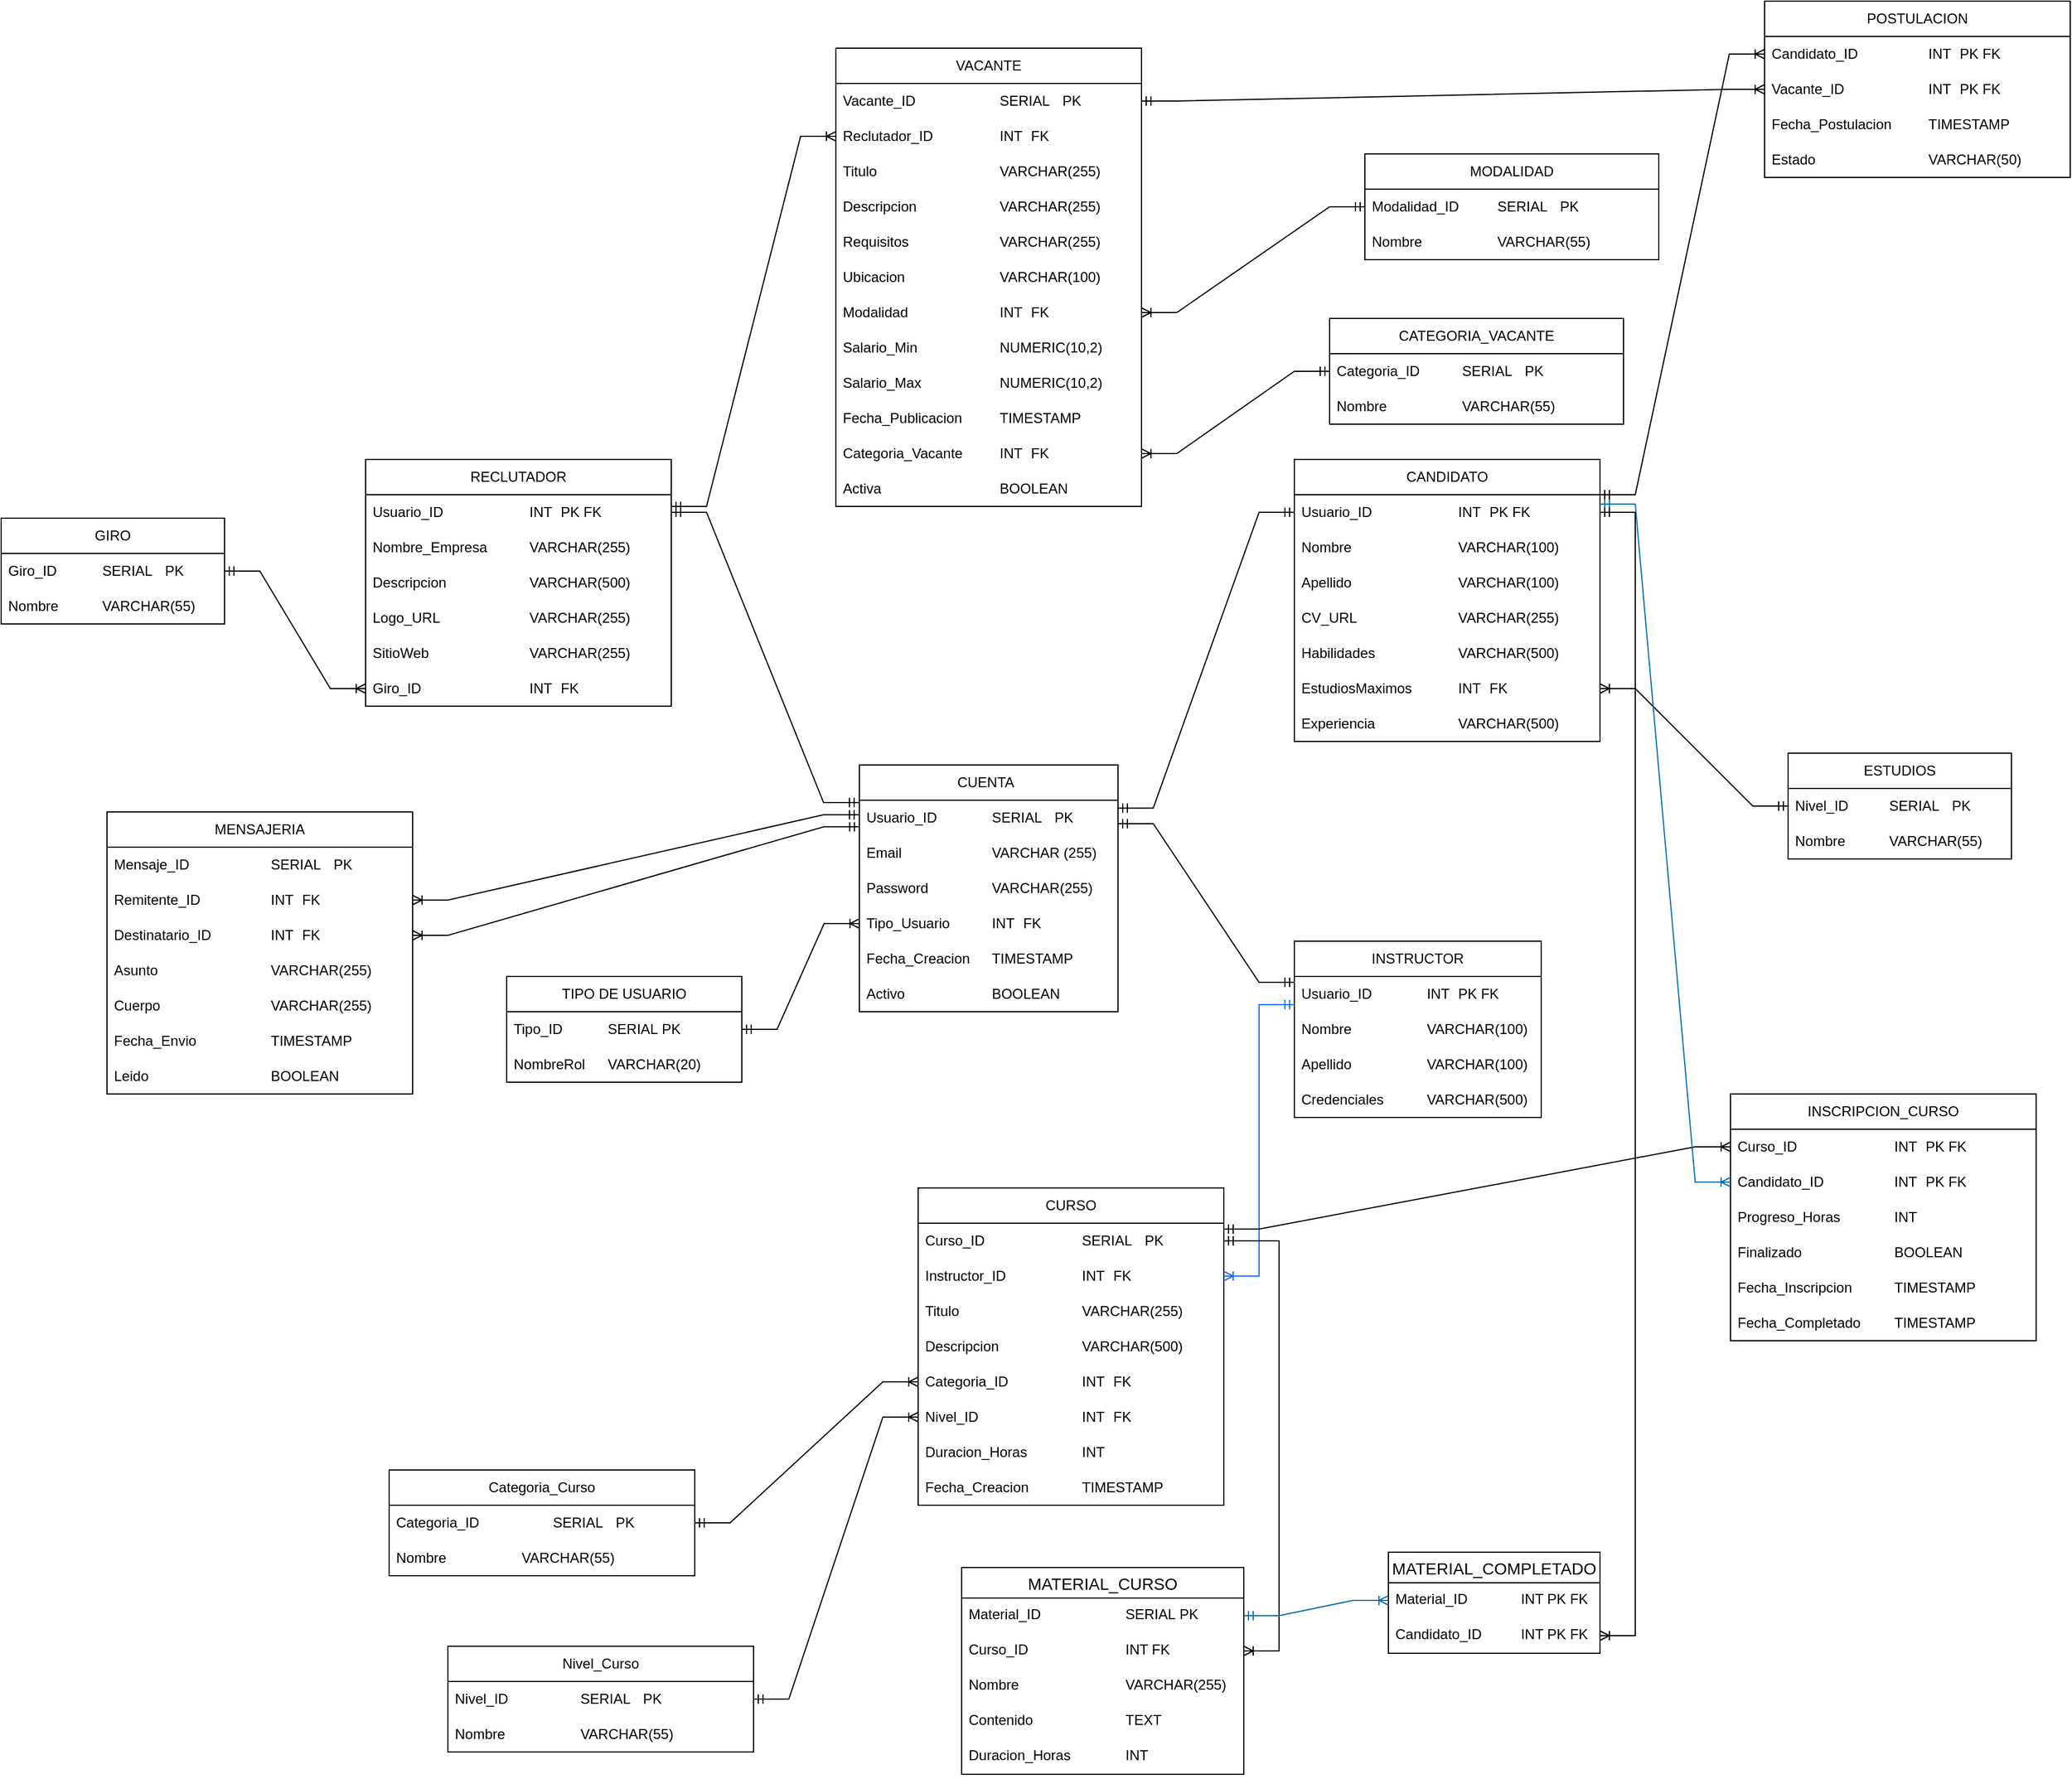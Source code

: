<mxfile version="28.2.5">
  <diagram name="Página-1" id="hqtKwWKVsm2GL29YOAtd">
    <mxGraphModel dx="1691" dy="1643" grid="1" gridSize="10" guides="1" tooltips="1" connect="1" arrows="1" fold="1" page="1" pageScale="1" pageWidth="827" pageHeight="1169" math="0" shadow="0">
      <root>
        <mxCell id="0" />
        <mxCell id="1" parent="0" />
        <mxCell id="mbseabbMB88ZfkalwtoL-49" value="TIPO DE USUARIO" style="swimlane;fontStyle=0;childLayout=stackLayout;horizontal=1;startSize=30;horizontalStack=0;resizeParent=1;resizeParentMax=0;resizeLast=0;collapsible=1;marginBottom=0;whiteSpace=wrap;html=1;" parent="1" vertex="1">
          <mxGeometry x="200" y="490" width="200" height="90" as="geometry" />
        </mxCell>
        <mxCell id="mbseabbMB88ZfkalwtoL-50" value="Tipo_ID&lt;span style=&quot;white-space: pre;&quot;&gt;&#x9;&lt;/span&gt;&lt;span style=&quot;white-space: pre;&quot;&gt;&#x9;&lt;/span&gt;SERIAL&amp;nbsp;PK" style="text;strokeColor=none;fillColor=none;align=left;verticalAlign=middle;spacingLeft=4;spacingRight=4;overflow=hidden;points=[[0,0.5],[1,0.5]];portConstraint=eastwest;rotatable=0;whiteSpace=wrap;html=1;" parent="mbseabbMB88ZfkalwtoL-49" vertex="1">
          <mxGeometry y="30" width="200" height="30" as="geometry" />
        </mxCell>
        <mxCell id="mbseabbMB88ZfkalwtoL-51" value="NombreRol&lt;span style=&quot;white-space: pre;&quot;&gt;&#x9;&lt;/span&gt;VARCHAR(20)" style="text;strokeColor=none;fillColor=none;align=left;verticalAlign=middle;spacingLeft=4;spacingRight=4;overflow=hidden;points=[[0,0.5],[1,0.5]];portConstraint=eastwest;rotatable=0;whiteSpace=wrap;html=1;" parent="mbseabbMB88ZfkalwtoL-49" vertex="1">
          <mxGeometry y="60" width="200" height="30" as="geometry" />
        </mxCell>
        <mxCell id="mbseabbMB88ZfkalwtoL-53" value="CUENTA&lt;span style=&quot;white-space:pre&quot;&gt;&#x9;&lt;/span&gt;" style="swimlane;fontStyle=0;childLayout=stackLayout;horizontal=1;startSize=30;horizontalStack=0;resizeParent=1;resizeParentMax=0;resizeLast=0;collapsible=1;marginBottom=0;whiteSpace=wrap;html=1;" parent="1" vertex="1">
          <mxGeometry x="500" y="310" width="220" height="210" as="geometry" />
        </mxCell>
        <mxCell id="mbseabbMB88ZfkalwtoL-54" value="Usuario_ID&lt;span style=&quot;white-space: pre;&quot;&gt;&#x9;&lt;/span&gt;&lt;span style=&quot;white-space: pre;&quot;&gt;&#x9;&lt;/span&gt;SERIAL&lt;span style=&quot;white-space: pre;&quot;&gt;&#x9;&lt;/span&gt;PK" style="text;strokeColor=none;fillColor=none;align=left;verticalAlign=middle;spacingLeft=4;spacingRight=4;overflow=hidden;points=[[0,0.5],[1,0.5]];portConstraint=eastwest;rotatable=0;whiteSpace=wrap;html=1;" parent="mbseabbMB88ZfkalwtoL-53" vertex="1">
          <mxGeometry y="30" width="220" height="30" as="geometry" />
        </mxCell>
        <mxCell id="mbseabbMB88ZfkalwtoL-55" value="Email&lt;span style=&quot;white-space: pre;&quot;&gt;&#x9;&lt;/span&gt;&lt;span style=&quot;white-space: pre;&quot;&gt;&#x9;&lt;/span&gt;&lt;span style=&quot;white-space: pre;&quot;&gt;&#x9;&lt;/span&gt;VARCHAR (255)" style="text;strokeColor=none;fillColor=none;align=left;verticalAlign=middle;spacingLeft=4;spacingRight=4;overflow=hidden;points=[[0,0.5],[1,0.5]];portConstraint=eastwest;rotatable=0;whiteSpace=wrap;html=1;" parent="mbseabbMB88ZfkalwtoL-53" vertex="1">
          <mxGeometry y="60" width="220" height="30" as="geometry" />
        </mxCell>
        <mxCell id="mbseabbMB88ZfkalwtoL-59" value="Password&lt;span style=&quot;white-space: pre;&quot;&gt;&#x9;&lt;/span&gt;&lt;span style=&quot;white-space: pre;&quot;&gt;&#x9;&lt;/span&gt;VARCHAR(255)" style="text;strokeColor=none;fillColor=none;align=left;verticalAlign=middle;spacingLeft=4;spacingRight=4;overflow=hidden;points=[[0,0.5],[1,0.5]];portConstraint=eastwest;rotatable=0;whiteSpace=wrap;html=1;" parent="mbseabbMB88ZfkalwtoL-53" vertex="1">
          <mxGeometry y="90" width="220" height="30" as="geometry" />
        </mxCell>
        <mxCell id="mbseabbMB88ZfkalwtoL-60" value="Tipo_Usuario&lt;span style=&quot;white-space: pre;&quot;&gt;&#x9;&lt;/span&gt;&lt;span style=&quot;white-space: pre;&quot;&gt;&#x9;&lt;/span&gt;INT&lt;span style=&quot;white-space: pre;&quot;&gt;&#x9;&lt;/span&gt;FK" style="text;strokeColor=none;fillColor=none;align=left;verticalAlign=middle;spacingLeft=4;spacingRight=4;overflow=hidden;points=[[0,0.5],[1,0.5]];portConstraint=eastwest;rotatable=0;whiteSpace=wrap;html=1;" parent="mbseabbMB88ZfkalwtoL-53" vertex="1">
          <mxGeometry y="120" width="220" height="30" as="geometry" />
        </mxCell>
        <mxCell id="mbseabbMB88ZfkalwtoL-61" value="Fecha_Creacion&lt;span style=&quot;white-space: pre;&quot;&gt;&#x9;&lt;/span&gt;TIMESTAMP" style="text;strokeColor=none;fillColor=none;align=left;verticalAlign=middle;spacingLeft=4;spacingRight=4;overflow=hidden;points=[[0,0.5],[1,0.5]];portConstraint=eastwest;rotatable=0;whiteSpace=wrap;html=1;" parent="mbseabbMB88ZfkalwtoL-53" vertex="1">
          <mxGeometry y="150" width="220" height="30" as="geometry" />
        </mxCell>
        <mxCell id="mbseabbMB88ZfkalwtoL-62" value="Activo&lt;span style=&quot;white-space: pre;&quot;&gt;&#x9;&lt;/span&gt;&lt;span style=&quot;white-space: pre;&quot;&gt;&#x9;&lt;/span&gt;&lt;span style=&quot;white-space: pre;&quot;&gt;&#x9;&lt;/span&gt;BOOLEAN" style="text;strokeColor=none;fillColor=none;align=left;verticalAlign=middle;spacingLeft=4;spacingRight=4;overflow=hidden;points=[[0,0.5],[1,0.5]];portConstraint=eastwest;rotatable=0;whiteSpace=wrap;html=1;" parent="mbseabbMB88ZfkalwtoL-53" vertex="1">
          <mxGeometry y="180" width="220" height="30" as="geometry" />
        </mxCell>
        <mxCell id="mbseabbMB88ZfkalwtoL-63" value="" style="edgeStyle=entityRelationEdgeStyle;fontSize=12;html=1;endArrow=ERoneToMany;startArrow=ERmandOne;rounded=0;exitX=1;exitY=0.5;exitDx=0;exitDy=0;entryX=0;entryY=0.5;entryDx=0;entryDy=0;" parent="1" source="mbseabbMB88ZfkalwtoL-50" target="mbseabbMB88ZfkalwtoL-60" edge="1">
          <mxGeometry width="100" height="100" relative="1" as="geometry">
            <mxPoint x="500" y="490" as="sourcePoint" />
            <mxPoint x="600" y="390" as="targetPoint" />
          </mxGeometry>
        </mxCell>
        <mxCell id="mbseabbMB88ZfkalwtoL-64" value="INSCRIPCION_CURSO" style="swimlane;fontStyle=0;childLayout=stackLayout;horizontal=1;startSize=30;horizontalStack=0;resizeParent=1;resizeParentMax=0;resizeLast=0;collapsible=1;marginBottom=0;whiteSpace=wrap;html=1;" parent="1" vertex="1">
          <mxGeometry x="1241" y="590" width="260" height="210" as="geometry" />
        </mxCell>
        <mxCell id="mbseabbMB88ZfkalwtoL-65" value="Curso_ID&lt;span style=&quot;white-space: pre;&quot;&gt;&#x9;&lt;/span&gt;&lt;span style=&quot;white-space: pre;&quot;&gt;&#x9;&lt;/span&gt;&lt;span style=&quot;white-space: pre;&quot;&gt;&#x9;&lt;span style=&quot;white-space: pre;&quot;&gt;&#x9;&lt;/span&gt;&lt;/span&gt;INT&lt;span style=&quot;white-space: pre;&quot;&gt;&#x9;&lt;/span&gt;PK FK" style="text;strokeColor=none;fillColor=none;align=left;verticalAlign=middle;spacingLeft=4;spacingRight=4;overflow=hidden;points=[[0,0.5],[1,0.5]];portConstraint=eastwest;rotatable=0;whiteSpace=wrap;html=1;" parent="mbseabbMB88ZfkalwtoL-64" vertex="1">
          <mxGeometry y="30" width="260" height="30" as="geometry" />
        </mxCell>
        <mxCell id="mbseabbMB88ZfkalwtoL-66" value="Candidato_ID&lt;span style=&quot;white-space: pre;&quot;&gt;&#x9;&lt;/span&gt;&lt;span style=&quot;white-space: pre;&quot;&gt;&#x9;&lt;span style=&quot;white-space: pre;&quot;&gt;&#x9;&lt;/span&gt;&lt;/span&gt;INT&lt;span style=&quot;white-space: pre;&quot;&gt;&#x9;&lt;/span&gt;PK FK" style="text;strokeColor=none;fillColor=none;align=left;verticalAlign=middle;spacingLeft=4;spacingRight=4;overflow=hidden;points=[[0,0.5],[1,0.5]];portConstraint=eastwest;rotatable=0;whiteSpace=wrap;html=1;" parent="mbseabbMB88ZfkalwtoL-64" vertex="1">
          <mxGeometry y="60" width="260" height="30" as="geometry" />
        </mxCell>
        <mxCell id="mbseabbMB88ZfkalwtoL-67" value="Progreso_Horas&lt;span style=&quot;white-space: pre;&quot;&gt;&#x9;&lt;/span&gt;&lt;span style=&quot;white-space: pre;&quot;&gt;&#x9;&lt;/span&gt;INT" style="text;strokeColor=none;fillColor=none;align=left;verticalAlign=middle;spacingLeft=4;spacingRight=4;overflow=hidden;points=[[0,0.5],[1,0.5]];portConstraint=eastwest;rotatable=0;whiteSpace=wrap;html=1;" parent="mbseabbMB88ZfkalwtoL-64" vertex="1">
          <mxGeometry y="90" width="260" height="30" as="geometry" />
        </mxCell>
        <mxCell id="mbseabbMB88ZfkalwtoL-68" value="Finalizado&lt;span style=&quot;white-space: pre;&quot;&gt;&#x9;&lt;/span&gt;&lt;span style=&quot;white-space: pre;&quot;&gt;&#x9;&lt;/span&gt;&lt;span style=&quot;white-space: pre;&quot;&gt;&#x9;&lt;/span&gt;BOOLEAN" style="text;strokeColor=none;fillColor=none;align=left;verticalAlign=middle;spacingLeft=4;spacingRight=4;overflow=hidden;points=[[0,0.5],[1,0.5]];portConstraint=eastwest;rotatable=0;whiteSpace=wrap;html=1;" parent="mbseabbMB88ZfkalwtoL-64" vertex="1">
          <mxGeometry y="120" width="260" height="30" as="geometry" />
        </mxCell>
        <mxCell id="mbseabbMB88ZfkalwtoL-184" value="Fecha_Inscripcion&lt;span style=&quot;white-space: pre;&quot;&gt;&#x9;&lt;/span&gt;&lt;span style=&quot;white-space: pre;&quot;&gt;&#x9;&lt;/span&gt;TIMESTAMP" style="text;strokeColor=none;fillColor=none;align=left;verticalAlign=middle;spacingLeft=4;spacingRight=4;overflow=hidden;points=[[0,0.5],[1,0.5]];portConstraint=eastwest;rotatable=0;whiteSpace=wrap;html=1;" parent="mbseabbMB88ZfkalwtoL-64" vertex="1">
          <mxGeometry y="150" width="260" height="30" as="geometry" />
        </mxCell>
        <mxCell id="mbseabbMB88ZfkalwtoL-185" value="Fecha_Completado&lt;span style=&quot;white-space: pre;&quot;&gt;&#x9;&lt;/span&gt;&lt;span style=&quot;white-space: pre;&quot;&gt;&#x9;&lt;/span&gt;TIMESTAMP" style="text;strokeColor=none;fillColor=none;align=left;verticalAlign=middle;spacingLeft=4;spacingRight=4;overflow=hidden;points=[[0,0.5],[1,0.5]];portConstraint=eastwest;rotatable=0;whiteSpace=wrap;html=1;" parent="mbseabbMB88ZfkalwtoL-64" vertex="1">
          <mxGeometry y="180" width="260" height="30" as="geometry" />
        </mxCell>
        <mxCell id="mbseabbMB88ZfkalwtoL-69" value="CURSO" style="swimlane;fontStyle=0;childLayout=stackLayout;horizontal=1;startSize=30;horizontalStack=0;resizeParent=1;resizeParentMax=0;resizeLast=0;collapsible=1;marginBottom=0;whiteSpace=wrap;html=1;" parent="1" vertex="1">
          <mxGeometry x="550" y="670" width="260" height="270" as="geometry" />
        </mxCell>
        <mxCell id="mbseabbMB88ZfkalwtoL-70" value="Curso_ID&lt;span style=&quot;white-space: pre;&quot;&gt;&#x9;&lt;/span&gt;&lt;span style=&quot;white-space: pre;&quot;&gt;&#x9;&lt;/span&gt;&lt;span style=&quot;white-space: pre;&quot;&gt;&#x9;&lt;span style=&quot;white-space: pre;&quot;&gt;&#x9;&lt;/span&gt;S&lt;/span&gt;ERIAL&lt;span style=&quot;white-space: pre;&quot;&gt;&#x9;&lt;/span&gt;PK" style="text;strokeColor=none;fillColor=none;align=left;verticalAlign=middle;spacingLeft=4;spacingRight=4;overflow=hidden;points=[[0,0.5],[1,0.5]];portConstraint=eastwest;rotatable=0;whiteSpace=wrap;html=1;" parent="mbseabbMB88ZfkalwtoL-69" vertex="1">
          <mxGeometry y="30" width="260" height="30" as="geometry" />
        </mxCell>
        <mxCell id="mbseabbMB88ZfkalwtoL-71" value="Instructor_ID&lt;span style=&quot;white-space: pre;&quot;&gt;&#x9;&lt;/span&gt;&lt;span style=&quot;white-space: pre;&quot;&gt;&#x9;&lt;/span&gt;&lt;span style=&quot;white-space: pre;&quot;&gt;&#x9;&lt;/span&gt;INT&lt;span style=&quot;white-space: pre;&quot;&gt;&#x9;&lt;/span&gt;FK" style="text;strokeColor=none;fillColor=none;align=left;verticalAlign=middle;spacingLeft=4;spacingRight=4;overflow=hidden;points=[[0,0.5],[1,0.5]];portConstraint=eastwest;rotatable=0;whiteSpace=wrap;html=1;" parent="mbseabbMB88ZfkalwtoL-69" vertex="1">
          <mxGeometry y="60" width="260" height="30" as="geometry" />
        </mxCell>
        <mxCell id="mbseabbMB88ZfkalwtoL-72" value="Titulo&lt;span style=&quot;white-space: pre;&quot;&gt;&#x9;&lt;/span&gt;&lt;span style=&quot;white-space: pre;&quot;&gt;&#x9;&lt;/span&gt;&lt;span style=&quot;white-space: pre;&quot;&gt;&#x9;&lt;/span&gt;&lt;span style=&quot;white-space: pre;&quot;&gt;&#x9;&lt;/span&gt;VARCHAR(255)" style="text;strokeColor=none;fillColor=none;align=left;verticalAlign=middle;spacingLeft=4;spacingRight=4;overflow=hidden;points=[[0,0.5],[1,0.5]];portConstraint=eastwest;rotatable=0;whiteSpace=wrap;html=1;" parent="mbseabbMB88ZfkalwtoL-69" vertex="1">
          <mxGeometry y="90" width="260" height="30" as="geometry" />
        </mxCell>
        <mxCell id="mbseabbMB88ZfkalwtoL-74" value="Descripcion&lt;span style=&quot;white-space: pre;&quot;&gt;&#x9;&lt;/span&gt;&lt;span style=&quot;white-space: pre;&quot;&gt;&#x9;&lt;/span&gt;&lt;span style=&quot;white-space: pre;&quot;&gt;&#x9;&lt;/span&gt;VARCHAR(500)" style="text;strokeColor=none;fillColor=none;align=left;verticalAlign=middle;spacingLeft=4;spacingRight=4;overflow=hidden;points=[[0,0.5],[1,0.5]];portConstraint=eastwest;rotatable=0;whiteSpace=wrap;html=1;" parent="mbseabbMB88ZfkalwtoL-69" vertex="1">
          <mxGeometry y="120" width="260" height="30" as="geometry" />
        </mxCell>
        <mxCell id="mbseabbMB88ZfkalwtoL-73" value="Categoria_ID&lt;span style=&quot;white-space: pre;&quot;&gt;&#x9;&lt;/span&gt;&lt;span style=&quot;white-space: pre;&quot;&gt;&#x9;&lt;/span&gt;&lt;span style=&quot;white-space: pre;&quot;&gt;&#x9;&lt;/span&gt;INT&lt;span style=&quot;white-space: pre;&quot;&gt;&#x9;&lt;/span&gt;FK" style="text;strokeColor=none;fillColor=none;align=left;verticalAlign=middle;spacingLeft=4;spacingRight=4;overflow=hidden;points=[[0,0.5],[1,0.5]];portConstraint=eastwest;rotatable=0;whiteSpace=wrap;html=1;" parent="mbseabbMB88ZfkalwtoL-69" vertex="1">
          <mxGeometry y="150" width="260" height="30" as="geometry" />
        </mxCell>
        <mxCell id="mbseabbMB88ZfkalwtoL-75" value="Nivel_ID&lt;span style=&quot;white-space: pre;&quot;&gt;&#x9;&lt;/span&gt;&lt;span style=&quot;white-space: pre;&quot;&gt;&#x9;&lt;/span&gt;&lt;span style=&quot;white-space: pre;&quot;&gt;&#x9;&lt;/span&gt;&lt;span style=&quot;white-space: pre;&quot;&gt;&#x9;&lt;/span&gt;INT&lt;span style=&quot;white-space: pre;&quot;&gt;&#x9;&lt;/span&gt;FK&lt;span style=&quot;white-space: pre;&quot;&gt;&#x9;&lt;/span&gt;" style="text;strokeColor=none;fillColor=none;align=left;verticalAlign=middle;spacingLeft=4;spacingRight=4;overflow=hidden;points=[[0,0.5],[1,0.5]];portConstraint=eastwest;rotatable=0;whiteSpace=wrap;html=1;" parent="mbseabbMB88ZfkalwtoL-69" vertex="1">
          <mxGeometry y="180" width="260" height="30" as="geometry" />
        </mxCell>
        <mxCell id="mbseabbMB88ZfkalwtoL-76" value="Duracion_Horas&lt;span style=&quot;white-space: pre;&quot;&gt;&#x9;&lt;/span&gt;&lt;span style=&quot;white-space: pre;&quot;&gt;&#x9;&lt;/span&gt;INT" style="text;strokeColor=none;fillColor=none;align=left;verticalAlign=middle;spacingLeft=4;spacingRight=4;overflow=hidden;points=[[0,0.5],[1,0.5]];portConstraint=eastwest;rotatable=0;whiteSpace=wrap;html=1;" parent="mbseabbMB88ZfkalwtoL-69" vertex="1">
          <mxGeometry y="210" width="260" height="30" as="geometry" />
        </mxCell>
        <mxCell id="mbseabbMB88ZfkalwtoL-77" value="Fecha_Creacion&lt;span style=&quot;white-space: pre;&quot;&gt;&#x9;&lt;/span&gt;&lt;span style=&quot;white-space: pre;&quot;&gt;&#x9;&lt;/span&gt;TIMESTAMP" style="text;strokeColor=none;fillColor=none;align=left;verticalAlign=middle;spacingLeft=4;spacingRight=4;overflow=hidden;points=[[0,0.5],[1,0.5]];portConstraint=eastwest;rotatable=0;whiteSpace=wrap;html=1;" parent="mbseabbMB88ZfkalwtoL-69" vertex="1">
          <mxGeometry y="240" width="260" height="30" as="geometry" />
        </mxCell>
        <mxCell id="mbseabbMB88ZfkalwtoL-78" value="Nivel_Curso" style="swimlane;fontStyle=0;childLayout=stackLayout;horizontal=1;startSize=30;horizontalStack=0;resizeParent=1;resizeParentMax=0;resizeLast=0;collapsible=1;marginBottom=0;whiteSpace=wrap;html=1;" parent="1" vertex="1">
          <mxGeometry x="150" y="1060" width="260" height="90" as="geometry" />
        </mxCell>
        <mxCell id="mbseabbMB88ZfkalwtoL-79" value="Nivel_ID&lt;span style=&quot;white-space: pre;&quot;&gt;&#x9;&lt;/span&gt;&lt;span style=&quot;white-space: pre;&quot;&gt;&#x9;&lt;/span&gt;&lt;span style=&quot;white-space: pre;&quot;&gt;&#x9;&lt;/span&gt;SERIAL&lt;span style=&quot;white-space: pre;&quot;&gt;&#x9;&lt;/span&gt;PK" style="text;strokeColor=none;fillColor=none;align=left;verticalAlign=middle;spacingLeft=4;spacingRight=4;overflow=hidden;points=[[0,0.5],[1,0.5]];portConstraint=eastwest;rotatable=0;whiteSpace=wrap;html=1;" parent="mbseabbMB88ZfkalwtoL-78" vertex="1">
          <mxGeometry y="30" width="260" height="30" as="geometry" />
        </mxCell>
        <mxCell id="mbseabbMB88ZfkalwtoL-80" value="Nombre&lt;span style=&quot;white-space: pre;&quot;&gt;&#x9;&lt;/span&gt;&lt;span style=&quot;white-space: pre;&quot;&gt;&#x9;&lt;/span&gt;&lt;span style=&quot;white-space: pre;&quot;&gt;&#x9;&lt;/span&gt;VARCHAR(55)" style="text;strokeColor=none;fillColor=none;align=left;verticalAlign=middle;spacingLeft=4;spacingRight=4;overflow=hidden;points=[[0,0.5],[1,0.5]];portConstraint=eastwest;rotatable=0;whiteSpace=wrap;html=1;" parent="mbseabbMB88ZfkalwtoL-78" vertex="1">
          <mxGeometry y="60" width="260" height="30" as="geometry" />
        </mxCell>
        <mxCell id="mbseabbMB88ZfkalwtoL-83" value="" style="edgeStyle=entityRelationEdgeStyle;fontSize=12;html=1;endArrow=ERoneToMany;startArrow=ERmandOne;rounded=0;exitX=1;exitY=0.5;exitDx=0;exitDy=0;entryX=0;entryY=0.5;entryDx=0;entryDy=0;" parent="1" source="mbseabbMB88ZfkalwtoL-79" target="mbseabbMB88ZfkalwtoL-75" edge="1">
          <mxGeometry width="100" height="100" relative="1" as="geometry">
            <mxPoint x="520" y="770" as="sourcePoint" />
            <mxPoint x="620" y="670" as="targetPoint" />
          </mxGeometry>
        </mxCell>
        <mxCell id="mbseabbMB88ZfkalwtoL-85" value="Categoria_Curso" style="swimlane;fontStyle=0;childLayout=stackLayout;horizontal=1;startSize=30;horizontalStack=0;resizeParent=1;resizeParentMax=0;resizeLast=0;collapsible=1;marginBottom=0;whiteSpace=wrap;html=1;" parent="1" vertex="1">
          <mxGeometry x="100" y="910" width="260" height="90" as="geometry" />
        </mxCell>
        <mxCell id="mbseabbMB88ZfkalwtoL-86" value="Categoria_ID&lt;span style=&quot;white-space: pre;&quot;&gt;&#x9;&lt;/span&gt;&lt;span style=&quot;white-space: pre;&quot;&gt;&#x9;&lt;/span&gt;&lt;span style=&quot;white-space: pre;&quot;&gt;&#x9;&lt;/span&gt;SERIAL&lt;span style=&quot;white-space: pre;&quot;&gt;&#x9;&lt;/span&gt;PK" style="text;strokeColor=none;fillColor=none;align=left;verticalAlign=middle;spacingLeft=4;spacingRight=4;overflow=hidden;points=[[0,0.5],[1,0.5]];portConstraint=eastwest;rotatable=0;whiteSpace=wrap;html=1;" parent="mbseabbMB88ZfkalwtoL-85" vertex="1">
          <mxGeometry y="30" width="260" height="30" as="geometry" />
        </mxCell>
        <mxCell id="mbseabbMB88ZfkalwtoL-87" value="Nombre&lt;span style=&quot;white-space: pre;&quot;&gt;&#x9;&lt;/span&gt;&lt;span style=&quot;white-space: pre;&quot;&gt;&#x9;&lt;/span&gt;&lt;span style=&quot;white-space: pre;&quot;&gt;&#x9;&lt;/span&gt;VARCHAR(55)" style="text;strokeColor=none;fillColor=none;align=left;verticalAlign=middle;spacingLeft=4;spacingRight=4;overflow=hidden;points=[[0,0.5],[1,0.5]];portConstraint=eastwest;rotatable=0;whiteSpace=wrap;html=1;" parent="mbseabbMB88ZfkalwtoL-85" vertex="1">
          <mxGeometry y="60" width="260" height="30" as="geometry" />
        </mxCell>
        <mxCell id="mbseabbMB88ZfkalwtoL-89" value="" style="edgeStyle=entityRelationEdgeStyle;fontSize=12;html=1;endArrow=ERoneToMany;startArrow=ERmandOne;rounded=0;exitX=1;exitY=0.5;exitDx=0;exitDy=0;entryX=0;entryY=0.5;entryDx=0;entryDy=0;" parent="1" source="mbseabbMB88ZfkalwtoL-86" target="mbseabbMB88ZfkalwtoL-73" edge="1">
          <mxGeometry width="100" height="100" relative="1" as="geometry">
            <mxPoint x="470" y="1040" as="sourcePoint" />
            <mxPoint x="630" y="920" as="targetPoint" />
          </mxGeometry>
        </mxCell>
        <mxCell id="mbseabbMB88ZfkalwtoL-90" value="CANDIDATO" style="swimlane;fontStyle=0;childLayout=stackLayout;horizontal=1;startSize=30;horizontalStack=0;resizeParent=1;resizeParentMax=0;resizeLast=0;collapsible=1;marginBottom=0;whiteSpace=wrap;html=1;" parent="1" vertex="1">
          <mxGeometry x="870" y="50" width="260" height="240" as="geometry" />
        </mxCell>
        <mxCell id="mbseabbMB88ZfkalwtoL-92" value="Usuario_ID&lt;span style=&quot;white-space: pre;&quot;&gt;&#x9;&lt;/span&gt;&lt;span style=&quot;white-space: pre;&quot;&gt;&#x9;&lt;/span&gt;&lt;span style=&quot;white-space: pre;&quot;&gt;&#x9;&lt;/span&gt;INT&lt;span style=&quot;white-space: pre;&quot;&gt;&#x9;&lt;/span&gt;PK FK" style="text;strokeColor=none;fillColor=none;align=left;verticalAlign=middle;spacingLeft=4;spacingRight=4;overflow=hidden;points=[[0,0.5],[1,0.5]];portConstraint=eastwest;rotatable=0;whiteSpace=wrap;html=1;" parent="mbseabbMB88ZfkalwtoL-90" vertex="1">
          <mxGeometry y="30" width="260" height="30" as="geometry" />
        </mxCell>
        <mxCell id="mbseabbMB88ZfkalwtoL-99" value="Nombre&lt;span style=&quot;white-space: pre;&quot;&gt;&#x9;&lt;/span&gt;&lt;span style=&quot;white-space: pre;&quot;&gt;&#x9;&lt;/span&gt;&lt;span style=&quot;white-space: pre;&quot;&gt;&#x9;&lt;/span&gt;&lt;span style=&quot;white-space: pre;&quot;&gt;&#x9;&lt;/span&gt;VARCHAR(100)" style="text;strokeColor=none;fillColor=none;align=left;verticalAlign=middle;spacingLeft=4;spacingRight=4;overflow=hidden;points=[[0,0.5],[1,0.5]];portConstraint=eastwest;rotatable=0;whiteSpace=wrap;html=1;" parent="mbseabbMB88ZfkalwtoL-90" vertex="1">
          <mxGeometry y="60" width="260" height="30" as="geometry" />
        </mxCell>
        <mxCell id="mbseabbMB88ZfkalwtoL-93" value="Apellido&lt;span style=&quot;white-space: pre;&quot;&gt;&#x9;&lt;/span&gt;&lt;span style=&quot;white-space: pre;&quot;&gt;&#x9;&lt;/span&gt;&lt;span style=&quot;white-space: pre;&quot;&gt;&#x9;&lt;/span&gt;&lt;span style=&quot;white-space: pre;&quot;&gt;&#x9;&lt;/span&gt;VARCHAR(100)" style="text;strokeColor=none;fillColor=none;align=left;verticalAlign=middle;spacingLeft=4;spacingRight=4;overflow=hidden;points=[[0,0.5],[1,0.5]];portConstraint=eastwest;rotatable=0;whiteSpace=wrap;html=1;" parent="mbseabbMB88ZfkalwtoL-90" vertex="1">
          <mxGeometry y="90" width="260" height="30" as="geometry" />
        </mxCell>
        <mxCell id="mbseabbMB88ZfkalwtoL-94" value="CV_URL&lt;span style=&quot;white-space: pre;&quot;&gt;&#x9;&lt;/span&gt;&lt;span style=&quot;white-space: pre;&quot;&gt;&#x9;&lt;/span&gt;&lt;span style=&quot;white-space: pre;&quot;&gt;&#x9;&lt;/span&gt;&lt;span style=&quot;white-space: pre;&quot;&gt;&#x9;&lt;/span&gt;VARCHAR(255)" style="text;strokeColor=none;fillColor=none;align=left;verticalAlign=middle;spacingLeft=4;spacingRight=4;overflow=hidden;points=[[0,0.5],[1,0.5]];portConstraint=eastwest;rotatable=0;whiteSpace=wrap;html=1;" parent="mbseabbMB88ZfkalwtoL-90" vertex="1">
          <mxGeometry y="120" width="260" height="30" as="geometry" />
        </mxCell>
        <mxCell id="mbseabbMB88ZfkalwtoL-95" value="Habilidades&lt;span style=&quot;white-space: pre;&quot;&gt;&#x9;&lt;/span&gt;&lt;span style=&quot;white-space: pre;&quot;&gt;&#x9;&lt;/span&gt;&lt;span style=&quot;white-space: pre;&quot;&gt;&#x9;&lt;/span&gt;VARCHAR(500)" style="text;strokeColor=none;fillColor=none;align=left;verticalAlign=middle;spacingLeft=4;spacingRight=4;overflow=hidden;points=[[0,0.5],[1,0.5]];portConstraint=eastwest;rotatable=0;whiteSpace=wrap;html=1;" parent="mbseabbMB88ZfkalwtoL-90" vertex="1">
          <mxGeometry y="150" width="260" height="30" as="geometry" />
        </mxCell>
        <mxCell id="mbseabbMB88ZfkalwtoL-96" value="EstudiosMaximos&lt;span style=&quot;white-space: pre;&quot;&gt;&#x9;&lt;/span&gt;&lt;span style=&quot;white-space: pre;&quot;&gt;&#x9;&lt;/span&gt;INT&lt;span style=&quot;white-space: pre;&quot;&gt;&#x9;&lt;/span&gt;FK" style="text;strokeColor=none;fillColor=none;align=left;verticalAlign=middle;spacingLeft=4;spacingRight=4;overflow=hidden;points=[[0,0.5],[1,0.5]];portConstraint=eastwest;rotatable=0;whiteSpace=wrap;html=1;" parent="mbseabbMB88ZfkalwtoL-90" vertex="1">
          <mxGeometry y="180" width="260" height="30" as="geometry" />
        </mxCell>
        <mxCell id="mbseabbMB88ZfkalwtoL-97" value="Experiencia&lt;span style=&quot;white-space: pre;&quot;&gt;&#x9;&lt;/span&gt;&lt;span style=&quot;white-space: pre;&quot;&gt;&#x9;&lt;/span&gt;&lt;span style=&quot;white-space: pre;&quot;&gt;&#x9;&lt;/span&gt;VARCHAR(500)" style="text;strokeColor=none;fillColor=none;align=left;verticalAlign=middle;spacingLeft=4;spacingRight=4;overflow=hidden;points=[[0,0.5],[1,0.5]];portConstraint=eastwest;rotatable=0;whiteSpace=wrap;html=1;" parent="mbseabbMB88ZfkalwtoL-90" vertex="1">
          <mxGeometry y="210" width="260" height="30" as="geometry" />
        </mxCell>
        <mxCell id="mbseabbMB88ZfkalwtoL-100" value="" style="edgeStyle=entityRelationEdgeStyle;fontSize=12;html=1;endArrow=ERmandOne;startArrow=ERmandOne;rounded=0;entryX=0;entryY=0.167;entryDx=0;entryDy=0;entryPerimeter=0;" parent="1" target="mbseabbMB88ZfkalwtoL-127" edge="1">
          <mxGeometry width="100" height="100" relative="1" as="geometry">
            <mxPoint x="720" y="360" as="sourcePoint" />
            <mxPoint x="900" y="490" as="targetPoint" />
          </mxGeometry>
        </mxCell>
        <mxCell id="mbseabbMB88ZfkalwtoL-101" value="ESTUDIOS" style="swimlane;fontStyle=0;childLayout=stackLayout;horizontal=1;startSize=30;horizontalStack=0;resizeParent=1;resizeParentMax=0;resizeLast=0;collapsible=1;marginBottom=0;whiteSpace=wrap;html=1;" parent="1" vertex="1">
          <mxGeometry x="1290" y="300" width="190" height="90" as="geometry" />
        </mxCell>
        <mxCell id="mbseabbMB88ZfkalwtoL-102" value="Nivel_ID&lt;span style=&quot;white-space: pre;&quot;&gt;&#x9;&lt;/span&gt;&lt;span style=&quot;white-space: pre;&quot;&gt;&#x9;&lt;/span&gt;SERIAL&lt;span style=&quot;white-space: pre;&quot;&gt;&#x9;&lt;/span&gt;PK" style="text;strokeColor=none;fillColor=none;align=left;verticalAlign=middle;spacingLeft=4;spacingRight=4;overflow=hidden;points=[[0,0.5],[1,0.5]];portConstraint=eastwest;rotatable=0;whiteSpace=wrap;html=1;" parent="mbseabbMB88ZfkalwtoL-101" vertex="1">
          <mxGeometry y="30" width="190" height="30" as="geometry" />
        </mxCell>
        <mxCell id="mbseabbMB88ZfkalwtoL-103" value="Nombre&lt;span style=&quot;white-space: pre;&quot;&gt;&#x9;&lt;/span&gt;&lt;span style=&quot;white-space: pre;&quot;&gt;&#x9;&lt;/span&gt;VARCHAR(55)" style="text;strokeColor=none;fillColor=none;align=left;verticalAlign=middle;spacingLeft=4;spacingRight=4;overflow=hidden;points=[[0,0.5],[1,0.5]];portConstraint=eastwest;rotatable=0;whiteSpace=wrap;html=1;" parent="mbseabbMB88ZfkalwtoL-101" vertex="1">
          <mxGeometry y="60" width="190" height="30" as="geometry" />
        </mxCell>
        <mxCell id="mbseabbMB88ZfkalwtoL-104" value="" style="edgeStyle=entityRelationEdgeStyle;fontSize=12;html=1;endArrow=ERoneToMany;startArrow=ERmandOne;rounded=0;exitX=0;exitY=0.5;exitDx=0;exitDy=0;entryX=1;entryY=0.5;entryDx=0;entryDy=0;" parent="1" source="mbseabbMB88ZfkalwtoL-102" target="mbseabbMB88ZfkalwtoL-96" edge="1">
          <mxGeometry width="100" height="100" relative="1" as="geometry">
            <mxPoint x="1160" y="580" as="sourcePoint" />
            <mxPoint x="1260" y="480" as="targetPoint" />
          </mxGeometry>
        </mxCell>
        <mxCell id="mbseabbMB88ZfkalwtoL-105" value="RECLUTADOR" style="swimlane;fontStyle=0;childLayout=stackLayout;horizontal=1;startSize=30;horizontalStack=0;resizeParent=1;resizeParentMax=0;resizeLast=0;collapsible=1;marginBottom=0;whiteSpace=wrap;html=1;" parent="1" vertex="1">
          <mxGeometry x="80" y="50" width="260" height="210" as="geometry" />
        </mxCell>
        <mxCell id="mbseabbMB88ZfkalwtoL-107" value="Usuario_ID&lt;span style=&quot;white-space: pre;&quot;&gt;&#x9;&lt;/span&gt;&lt;span style=&quot;white-space: pre;&quot;&gt;&#x9;&lt;span style=&quot;white-space: pre;&quot;&gt;&#x9;&lt;/span&gt;&lt;/span&gt;INT&lt;span style=&quot;white-space: pre;&quot;&gt;&#x9;&lt;/span&gt;PK FK" style="text;strokeColor=none;fillColor=none;align=left;verticalAlign=middle;spacingLeft=4;spacingRight=4;overflow=hidden;points=[[0,0.5],[1,0.5]];portConstraint=eastwest;rotatable=0;whiteSpace=wrap;html=1;" parent="mbseabbMB88ZfkalwtoL-105" vertex="1">
          <mxGeometry y="30" width="260" height="30" as="geometry" />
        </mxCell>
        <mxCell id="mbseabbMB88ZfkalwtoL-108" value="Nombre_Empresa&lt;span style=&quot;white-space: pre;&quot;&gt;&#x9;&lt;span style=&quot;white-space: pre;&quot;&gt;&#x9;&lt;/span&gt;&lt;/span&gt;VARCHAR(255)" style="text;strokeColor=none;fillColor=none;align=left;verticalAlign=middle;spacingLeft=4;spacingRight=4;overflow=hidden;points=[[0,0.5],[1,0.5]];portConstraint=eastwest;rotatable=0;whiteSpace=wrap;html=1;" parent="mbseabbMB88ZfkalwtoL-105" vertex="1">
          <mxGeometry y="60" width="260" height="30" as="geometry" />
        </mxCell>
        <mxCell id="mbseabbMB88ZfkalwtoL-109" value="Descripcion&lt;span style=&quot;white-space: pre;&quot;&gt;&#x9;&lt;/span&gt;&lt;span style=&quot;white-space: pre;&quot;&gt;&#x9;&lt;/span&gt;&lt;span style=&quot;white-space: pre;&quot;&gt;&#x9;&lt;/span&gt;VARCHAR(500)" style="text;strokeColor=none;fillColor=none;align=left;verticalAlign=middle;spacingLeft=4;spacingRight=4;overflow=hidden;points=[[0,0.5],[1,0.5]];portConstraint=eastwest;rotatable=0;whiteSpace=wrap;html=1;" parent="mbseabbMB88ZfkalwtoL-105" vertex="1">
          <mxGeometry y="90" width="260" height="30" as="geometry" />
        </mxCell>
        <mxCell id="mbseabbMB88ZfkalwtoL-110" value="Logo_URL&lt;span style=&quot;white-space: pre;&quot;&gt;&#x9;&lt;/span&gt;&lt;span style=&quot;white-space: pre;&quot;&gt;&#x9;&lt;/span&gt;&lt;span style=&quot;white-space: pre;&quot;&gt;&#x9;&lt;/span&gt;VARCHAR(255)" style="text;strokeColor=none;fillColor=none;align=left;verticalAlign=middle;spacingLeft=4;spacingRight=4;overflow=hidden;points=[[0,0.5],[1,0.5]];portConstraint=eastwest;rotatable=0;whiteSpace=wrap;html=1;" parent="mbseabbMB88ZfkalwtoL-105" vertex="1">
          <mxGeometry y="120" width="260" height="30" as="geometry" />
        </mxCell>
        <mxCell id="mbseabbMB88ZfkalwtoL-111" value="SitioWeb&lt;span style=&quot;white-space: pre;&quot;&gt;&#x9;&lt;/span&gt;&lt;span style=&quot;white-space: pre;&quot;&gt;&#x9;&lt;/span&gt;&lt;span style=&quot;white-space: pre;&quot;&gt;&#x9;&lt;/span&gt;&lt;span style=&quot;white-space: pre;&quot;&gt;&#x9;&lt;/span&gt;VARCHAR(255)" style="text;strokeColor=none;fillColor=none;align=left;verticalAlign=middle;spacingLeft=4;spacingRight=4;overflow=hidden;points=[[0,0.5],[1,0.5]];portConstraint=eastwest;rotatable=0;whiteSpace=wrap;html=1;" parent="mbseabbMB88ZfkalwtoL-105" vertex="1">
          <mxGeometry y="150" width="260" height="30" as="geometry" />
        </mxCell>
        <mxCell id="mbseabbMB88ZfkalwtoL-112" value="Giro_ID&lt;span style=&quot;white-space: pre;&quot;&gt;&#x9;&lt;/span&gt;&lt;span style=&quot;white-space: pre;&quot;&gt;&#x9;&lt;/span&gt;&lt;span style=&quot;white-space: pre;&quot;&gt;&#x9;&lt;/span&gt;&lt;span style=&quot;white-space: pre;&quot;&gt;&#x9;&lt;/span&gt;INT&lt;span style=&quot;white-space: pre;&quot;&gt;&#x9;&lt;/span&gt;FK" style="text;strokeColor=none;fillColor=none;align=left;verticalAlign=middle;spacingLeft=4;spacingRight=4;overflow=hidden;points=[[0,0.5],[1,0.5]];portConstraint=eastwest;rotatable=0;whiteSpace=wrap;html=1;" parent="mbseabbMB88ZfkalwtoL-105" vertex="1">
          <mxGeometry y="180" width="260" height="30" as="geometry" />
        </mxCell>
        <mxCell id="mbseabbMB88ZfkalwtoL-114" value="GIRO" style="swimlane;fontStyle=0;childLayout=stackLayout;horizontal=1;startSize=30;horizontalStack=0;resizeParent=1;resizeParentMax=0;resizeLast=0;collapsible=1;marginBottom=0;whiteSpace=wrap;html=1;" parent="1" vertex="1">
          <mxGeometry x="-230" y="100" width="190" height="90" as="geometry" />
        </mxCell>
        <mxCell id="mbseabbMB88ZfkalwtoL-115" value="Giro_ID&lt;span style=&quot;white-space: pre;&quot;&gt;&#x9;&lt;/span&gt;&lt;span style=&quot;white-space: pre;&quot;&gt;&#x9;&lt;/span&gt;SERIAL&lt;span style=&quot;white-space: pre;&quot;&gt;&#x9;&lt;/span&gt;PK" style="text;strokeColor=none;fillColor=none;align=left;verticalAlign=middle;spacingLeft=4;spacingRight=4;overflow=hidden;points=[[0,0.5],[1,0.5]];portConstraint=eastwest;rotatable=0;whiteSpace=wrap;html=1;" parent="mbseabbMB88ZfkalwtoL-114" vertex="1">
          <mxGeometry y="30" width="190" height="30" as="geometry" />
        </mxCell>
        <mxCell id="mbseabbMB88ZfkalwtoL-116" value="Nombre&lt;span style=&quot;white-space: pre;&quot;&gt;&#x9;&lt;/span&gt;&lt;span style=&quot;white-space: pre;&quot;&gt;&#x9;&lt;/span&gt;VARCHAR(55)" style="text;strokeColor=none;fillColor=none;align=left;verticalAlign=middle;spacingLeft=4;spacingRight=4;overflow=hidden;points=[[0,0.5],[1,0.5]];portConstraint=eastwest;rotatable=0;whiteSpace=wrap;html=1;" parent="mbseabbMB88ZfkalwtoL-114" vertex="1">
          <mxGeometry y="60" width="190" height="30" as="geometry" />
        </mxCell>
        <mxCell id="mbseabbMB88ZfkalwtoL-118" value="" style="edgeStyle=entityRelationEdgeStyle;fontSize=12;html=1;endArrow=ERoneToMany;startArrow=ERmandOne;rounded=0;exitX=1;exitY=0.5;exitDx=0;exitDy=0;entryX=0;entryY=0.5;entryDx=0;entryDy=0;" parent="1" source="mbseabbMB88ZfkalwtoL-115" target="mbseabbMB88ZfkalwtoL-112" edge="1">
          <mxGeometry width="100" height="100" relative="1" as="geometry">
            <mxPoint x="1450" y="390" as="sourcePoint" />
            <mxPoint x="1300" y="650" as="targetPoint" />
          </mxGeometry>
        </mxCell>
        <mxCell id="mbseabbMB88ZfkalwtoL-119" value="" style="edgeStyle=entityRelationEdgeStyle;fontSize=12;html=1;endArrow=ERmandOne;startArrow=ERmandOne;rounded=0;exitX=1;exitY=0.224;exitDx=0;exitDy=0;exitPerimeter=0;entryX=0;entryY=0.5;entryDx=0;entryDy=0;" parent="1" source="mbseabbMB88ZfkalwtoL-54" target="mbseabbMB88ZfkalwtoL-92" edge="1">
          <mxGeometry width="100" height="100" relative="1" as="geometry">
            <mxPoint x="750" y="360" as="sourcePoint" />
            <mxPoint x="800" y="130" as="targetPoint" />
          </mxGeometry>
        </mxCell>
        <mxCell id="mbseabbMB88ZfkalwtoL-120" value="INSTRUCTOR" style="swimlane;fontStyle=0;childLayout=stackLayout;horizontal=1;startSize=30;horizontalStack=0;resizeParent=1;resizeParentMax=0;resizeLast=0;collapsible=1;marginBottom=0;whiteSpace=wrap;html=1;" parent="1" vertex="1">
          <mxGeometry x="870" y="460" width="210" height="150" as="geometry" />
        </mxCell>
        <mxCell id="mbseabbMB88ZfkalwtoL-127" value="Usuario_ID&lt;span style=&quot;white-space: pre;&quot;&gt;&#x9;&lt;/span&gt;&lt;span style=&quot;white-space: pre;&quot;&gt;&#x9;&lt;/span&gt;INT&lt;span style=&quot;white-space: pre;&quot;&gt;&#x9;&lt;/span&gt;PK FK" style="text;strokeColor=none;fillColor=none;align=left;verticalAlign=middle;spacingLeft=4;spacingRight=4;overflow=hidden;points=[[0,0.5],[1,0.5]];portConstraint=eastwest;rotatable=0;whiteSpace=wrap;html=1;" parent="mbseabbMB88ZfkalwtoL-120" vertex="1">
          <mxGeometry y="30" width="210" height="30" as="geometry" />
        </mxCell>
        <mxCell id="mbseabbMB88ZfkalwtoL-128" value="Nombre&lt;span style=&quot;white-space: pre;&quot;&gt;&#x9;&lt;/span&gt;&lt;span style=&quot;white-space: pre;&quot;&gt;&#x9;&lt;/span&gt;&lt;span style=&quot;white-space: pre;&quot;&gt;&#x9;&lt;/span&gt;VARCHAR(100)&lt;span style=&quot;white-space: pre;&quot;&gt;&#x9;&lt;/span&gt;" style="text;strokeColor=none;fillColor=none;align=left;verticalAlign=middle;spacingLeft=4;spacingRight=4;overflow=hidden;points=[[0,0.5],[1,0.5]];portConstraint=eastwest;rotatable=0;whiteSpace=wrap;html=1;" parent="mbseabbMB88ZfkalwtoL-120" vertex="1">
          <mxGeometry y="60" width="210" height="30" as="geometry" />
        </mxCell>
        <mxCell id="mbseabbMB88ZfkalwtoL-129" value="Apellido&lt;span style=&quot;white-space: pre;&quot;&gt;&#x9;&lt;/span&gt;&lt;span style=&quot;white-space: pre;&quot;&gt;&#x9;&lt;/span&gt;&lt;span style=&quot;white-space: pre;&quot;&gt;&#x9;&lt;/span&gt;VARCHAR(100)" style="text;strokeColor=none;fillColor=none;align=left;verticalAlign=middle;spacingLeft=4;spacingRight=4;overflow=hidden;points=[[0,0.5],[1,0.5]];portConstraint=eastwest;rotatable=0;whiteSpace=wrap;html=1;" parent="mbseabbMB88ZfkalwtoL-120" vertex="1">
          <mxGeometry y="90" width="210" height="30" as="geometry" />
        </mxCell>
        <mxCell id="mbseabbMB88ZfkalwtoL-130" value="Credenciales&lt;span style=&quot;white-space: pre;&quot;&gt;&#x9;&lt;/span&gt;&lt;span style=&quot;white-space: pre;&quot;&gt;&#x9;&lt;/span&gt;VARCHAR(500)" style="text;strokeColor=none;fillColor=none;align=left;verticalAlign=middle;spacingLeft=4;spacingRight=4;overflow=hidden;points=[[0,0.5],[1,0.5]];portConstraint=eastwest;rotatable=0;whiteSpace=wrap;html=1;" parent="mbseabbMB88ZfkalwtoL-120" vertex="1">
          <mxGeometry y="120" width="210" height="30" as="geometry" />
        </mxCell>
        <mxCell id="mbseabbMB88ZfkalwtoL-131" value="" style="edgeStyle=entityRelationEdgeStyle;fontSize=12;html=1;endArrow=ERmandOne;startArrow=ERmandOne;rounded=0;entryX=-0.002;entryY=0.067;entryDx=0;entryDy=0;exitX=1;exitY=0.5;exitDx=0;exitDy=0;entryPerimeter=0;" parent="1" source="mbseabbMB88ZfkalwtoL-107" target="mbseabbMB88ZfkalwtoL-54" edge="1">
          <mxGeometry width="100" height="100" relative="1" as="geometry">
            <mxPoint x="480" y="160" as="sourcePoint" />
            <mxPoint x="850" y="435" as="targetPoint" />
          </mxGeometry>
        </mxCell>
        <mxCell id="mbseabbMB88ZfkalwtoL-133" value="" style="edgeStyle=entityRelationEdgeStyle;fontSize=12;html=1;endArrow=ERoneToMany;startArrow=ERmandOne;rounded=0;entryX=1;entryY=0.5;entryDx=0;entryDy=0;strokeColor=#146AFF;exitX=0;exitY=0.8;exitDx=0;exitDy=0;exitPerimeter=0;" parent="1" source="mbseabbMB88ZfkalwtoL-127" target="mbseabbMB88ZfkalwtoL-71" edge="1">
          <mxGeometry width="100" height="100" relative="1" as="geometry">
            <mxPoint x="900" y="660" as="sourcePoint" />
            <mxPoint x="1220" y="360" as="targetPoint" />
          </mxGeometry>
        </mxCell>
        <mxCell id="mbseabbMB88ZfkalwtoL-134" value="VACANTE" style="swimlane;fontStyle=0;childLayout=stackLayout;horizontal=1;startSize=30;horizontalStack=0;resizeParent=1;resizeParentMax=0;resizeLast=0;collapsible=1;marginBottom=0;whiteSpace=wrap;html=1;" parent="1" vertex="1">
          <mxGeometry x="480" y="-300" width="260" height="390" as="geometry" />
        </mxCell>
        <mxCell id="mbseabbMB88ZfkalwtoL-135" value="Vacante_ID&lt;span style=&quot;white-space: pre;&quot;&gt;&#x9;&lt;/span&gt;&lt;span style=&quot;white-space: pre;&quot;&gt;&#x9;&lt;/span&gt;&lt;span style=&quot;white-space: pre;&quot;&gt;&#x9;&lt;/span&gt;SERIAL&lt;span style=&quot;white-space: pre;&quot;&gt;&#x9;&lt;/span&gt;PK" style="text;strokeColor=none;fillColor=none;align=left;verticalAlign=middle;spacingLeft=4;spacingRight=4;overflow=hidden;points=[[0,0.5],[1,0.5]];portConstraint=eastwest;rotatable=0;whiteSpace=wrap;html=1;" parent="mbseabbMB88ZfkalwtoL-134" vertex="1">
          <mxGeometry y="30" width="260" height="30" as="geometry" />
        </mxCell>
        <mxCell id="mbseabbMB88ZfkalwtoL-136" value="Reclutador_ID&lt;span style=&quot;white-space: pre;&quot;&gt;&#x9;&lt;/span&gt;&lt;span style=&quot;white-space: pre;&quot;&gt;&#x9;&lt;/span&gt;&lt;span style=&quot;white-space: pre;&quot;&gt;&#x9;&lt;/span&gt;INT&lt;span style=&quot;white-space: pre;&quot;&gt;&#x9;&lt;/span&gt;FK" style="text;strokeColor=none;fillColor=none;align=left;verticalAlign=middle;spacingLeft=4;spacingRight=4;overflow=hidden;points=[[0,0.5],[1,0.5]];portConstraint=eastwest;rotatable=0;whiteSpace=wrap;html=1;" parent="mbseabbMB88ZfkalwtoL-134" vertex="1">
          <mxGeometry y="60" width="260" height="30" as="geometry" />
        </mxCell>
        <mxCell id="mbseabbMB88ZfkalwtoL-137" value="Titulo&lt;span style=&quot;white-space: pre;&quot;&gt;&#x9;&lt;/span&gt;&lt;span style=&quot;white-space: pre;&quot;&gt;&#x9;&lt;/span&gt;&lt;span style=&quot;white-space: pre;&quot;&gt;&#x9;&lt;/span&gt;&lt;span style=&quot;white-space: pre;&quot;&gt;&#x9;&lt;/span&gt;VARCHAR(255)" style="text;strokeColor=none;fillColor=none;align=left;verticalAlign=middle;spacingLeft=4;spacingRight=4;overflow=hidden;points=[[0,0.5],[1,0.5]];portConstraint=eastwest;rotatable=0;whiteSpace=wrap;html=1;" parent="mbseabbMB88ZfkalwtoL-134" vertex="1">
          <mxGeometry y="90" width="260" height="30" as="geometry" />
        </mxCell>
        <mxCell id="mbseabbMB88ZfkalwtoL-143" value="Descripcion&lt;span style=&quot;white-space: pre;&quot;&gt;&#x9;&lt;/span&gt;&lt;span style=&quot;white-space: pre;&quot;&gt;&#x9;&lt;/span&gt;&lt;span style=&quot;white-space: pre;&quot;&gt;&#x9;&lt;/span&gt;VARCHAR(255)" style="text;strokeColor=none;fillColor=none;align=left;verticalAlign=middle;spacingLeft=4;spacingRight=4;overflow=hidden;points=[[0,0.5],[1,0.5]];portConstraint=eastwest;rotatable=0;whiteSpace=wrap;html=1;" parent="mbseabbMB88ZfkalwtoL-134" vertex="1">
          <mxGeometry y="120" width="260" height="30" as="geometry" />
        </mxCell>
        <mxCell id="mbseabbMB88ZfkalwtoL-138" value="Requisitos&lt;span style=&quot;white-space:pre&quot;&gt;&#x9;&#x9;&#x9;&lt;/span&gt;VARCHAR(255)" style="text;strokeColor=none;fillColor=none;align=left;verticalAlign=middle;spacingLeft=4;spacingRight=4;overflow=hidden;points=[[0,0.5],[1,0.5]];portConstraint=eastwest;rotatable=0;whiteSpace=wrap;html=1;" parent="mbseabbMB88ZfkalwtoL-134" vertex="1">
          <mxGeometry y="150" width="260" height="30" as="geometry" />
        </mxCell>
        <mxCell id="mbseabbMB88ZfkalwtoL-139" value="Ubicacion&lt;span style=&quot;white-space: pre;&quot;&gt;&#x9;&lt;/span&gt;&lt;span style=&quot;white-space: pre;&quot;&gt;&#x9;&lt;/span&gt;&lt;span style=&quot;white-space: pre;&quot;&gt;&#x9;&lt;/span&gt;VARCHAR(100)" style="text;strokeColor=none;fillColor=none;align=left;verticalAlign=middle;spacingLeft=4;spacingRight=4;overflow=hidden;points=[[0,0.5],[1,0.5]];portConstraint=eastwest;rotatable=0;whiteSpace=wrap;html=1;" parent="mbseabbMB88ZfkalwtoL-134" vertex="1">
          <mxGeometry y="180" width="260" height="30" as="geometry" />
        </mxCell>
        <mxCell id="mbseabbMB88ZfkalwtoL-140" value="Modalidad&lt;span style=&quot;white-space: pre;&quot;&gt;&#x9;&lt;/span&gt;&lt;span style=&quot;white-space: pre;&quot;&gt;&#x9;&lt;/span&gt;&lt;span style=&quot;white-space: pre;&quot;&gt;&#x9;&lt;/span&gt;INT&lt;span style=&quot;white-space: pre;&quot;&gt;&#x9;&lt;/span&gt;FK&lt;span style=&quot;white-space: pre;&quot;&gt;&#x9;&lt;/span&gt;" style="text;strokeColor=none;fillColor=none;align=left;verticalAlign=middle;spacingLeft=4;spacingRight=4;overflow=hidden;points=[[0,0.5],[1,0.5]];portConstraint=eastwest;rotatable=0;whiteSpace=wrap;html=1;" parent="mbseabbMB88ZfkalwtoL-134" vertex="1">
          <mxGeometry y="210" width="260" height="30" as="geometry" />
        </mxCell>
        <mxCell id="mbseabbMB88ZfkalwtoL-141" value="Salario_Min&lt;span style=&quot;white-space: pre;&quot;&gt;&#x9;&lt;/span&gt;&lt;span style=&quot;white-space: pre;&quot;&gt;&#x9;&lt;/span&gt;&lt;span style=&quot;white-space: pre;&quot;&gt;&#x9;&lt;/span&gt;NUMERIC(10,2)" style="text;strokeColor=none;fillColor=none;align=left;verticalAlign=middle;spacingLeft=4;spacingRight=4;overflow=hidden;points=[[0,0.5],[1,0.5]];portConstraint=eastwest;rotatable=0;whiteSpace=wrap;html=1;" parent="mbseabbMB88ZfkalwtoL-134" vertex="1">
          <mxGeometry y="240" width="260" height="30" as="geometry" />
        </mxCell>
        <mxCell id="mbseabbMB88ZfkalwtoL-142" value="Salario_Max&lt;span style=&quot;white-space:pre&quot;&gt;&#x9;&#x9;&#x9;&lt;/span&gt;NUMERIC(10,2)" style="text;strokeColor=none;fillColor=none;align=left;verticalAlign=middle;spacingLeft=4;spacingRight=4;overflow=hidden;points=[[0,0.5],[1,0.5]];portConstraint=eastwest;rotatable=0;whiteSpace=wrap;html=1;" parent="mbseabbMB88ZfkalwtoL-134" vertex="1">
          <mxGeometry y="270" width="260" height="30" as="geometry" />
        </mxCell>
        <mxCell id="mbseabbMB88ZfkalwtoL-145" value="Fecha_Publicacion&lt;span style=&quot;white-space: pre;&quot;&gt;&#x9;&lt;/span&gt;&lt;span style=&quot;white-space: pre;&quot;&gt;&#x9;&lt;/span&gt;TIMESTAMP" style="text;strokeColor=none;fillColor=none;align=left;verticalAlign=middle;spacingLeft=4;spacingRight=4;overflow=hidden;points=[[0,0.5],[1,0.5]];portConstraint=eastwest;rotatable=0;whiteSpace=wrap;html=1;" parent="mbseabbMB88ZfkalwtoL-134" vertex="1">
          <mxGeometry y="300" width="260" height="30" as="geometry" />
        </mxCell>
        <mxCell id="mbseabbMB88ZfkalwtoL-146" value="Categoria_Vacante&lt;span style=&quot;white-space: pre;&quot;&gt;&#x9;&lt;/span&gt;&lt;span style=&quot;white-space: pre;&quot;&gt;&#x9;&lt;/span&gt;INT&lt;span style=&quot;white-space: pre;&quot;&gt;&#x9;&lt;/span&gt;FK" style="text;strokeColor=none;fillColor=none;align=left;verticalAlign=middle;spacingLeft=4;spacingRight=4;overflow=hidden;points=[[0,0.5],[1,0.5]];portConstraint=eastwest;rotatable=0;whiteSpace=wrap;html=1;" parent="mbseabbMB88ZfkalwtoL-134" vertex="1">
          <mxGeometry y="330" width="260" height="30" as="geometry" />
        </mxCell>
        <mxCell id="mbseabbMB88ZfkalwtoL-147" value="Activa&lt;span style=&quot;white-space: pre;&quot;&gt;&#x9;&lt;/span&gt;&lt;span style=&quot;white-space: pre;&quot;&gt;&#x9;&lt;/span&gt;&lt;span style=&quot;white-space: pre;&quot;&gt;&#x9;&lt;/span&gt;&lt;span style=&quot;white-space: pre;&quot;&gt;&#x9;&lt;/span&gt;BOOLEAN" style="text;strokeColor=none;fillColor=none;align=left;verticalAlign=middle;spacingLeft=4;spacingRight=4;overflow=hidden;points=[[0,0.5],[1,0.5]];portConstraint=eastwest;rotatable=0;whiteSpace=wrap;html=1;" parent="mbseabbMB88ZfkalwtoL-134" vertex="1">
          <mxGeometry y="360" width="260" height="30" as="geometry" />
        </mxCell>
        <mxCell id="mbseabbMB88ZfkalwtoL-148" value="MODALIDAD" style="swimlane;fontStyle=0;childLayout=stackLayout;horizontal=1;startSize=30;horizontalStack=0;resizeParent=1;resizeParentMax=0;resizeLast=0;collapsible=1;marginBottom=0;whiteSpace=wrap;html=1;" parent="1" vertex="1">
          <mxGeometry x="930" y="-210" width="250" height="90" as="geometry" />
        </mxCell>
        <mxCell id="mbseabbMB88ZfkalwtoL-149" value="Modalidad_ID&lt;span style=&quot;white-space: pre;&quot;&gt;&#x9;&lt;/span&gt;&lt;span style=&quot;white-space: pre;&quot;&gt;&#x9;&lt;/span&gt;SERIAL&lt;span style=&quot;white-space: pre;&quot;&gt;&#x9;&lt;/span&gt;PK" style="text;strokeColor=none;fillColor=none;align=left;verticalAlign=middle;spacingLeft=4;spacingRight=4;overflow=hidden;points=[[0,0.5],[1,0.5]];portConstraint=eastwest;rotatable=0;whiteSpace=wrap;html=1;" parent="mbseabbMB88ZfkalwtoL-148" vertex="1">
          <mxGeometry y="30" width="250" height="30" as="geometry" />
        </mxCell>
        <mxCell id="mbseabbMB88ZfkalwtoL-150" value="Nombre&lt;span style=&quot;white-space: pre;&quot;&gt;&#x9;&lt;/span&gt;&lt;span style=&quot;white-space: pre;&quot;&gt;&#x9;&lt;/span&gt;&lt;span style=&quot;white-space: pre;&quot;&gt;&#x9;&lt;/span&gt;VARCHAR(55)" style="text;strokeColor=none;fillColor=none;align=left;verticalAlign=middle;spacingLeft=4;spacingRight=4;overflow=hidden;points=[[0,0.5],[1,0.5]];portConstraint=eastwest;rotatable=0;whiteSpace=wrap;html=1;" parent="mbseabbMB88ZfkalwtoL-148" vertex="1">
          <mxGeometry y="60" width="250" height="30" as="geometry" />
        </mxCell>
        <mxCell id="mbseabbMB88ZfkalwtoL-151" value="" style="edgeStyle=entityRelationEdgeStyle;fontSize=12;html=1;endArrow=ERoneToMany;startArrow=ERmandOne;rounded=0;entryX=1;entryY=0.5;entryDx=0;entryDy=0;" parent="1" source="mbseabbMB88ZfkalwtoL-149" target="mbseabbMB88ZfkalwtoL-140" edge="1">
          <mxGeometry width="100" height="100" relative="1" as="geometry">
            <mxPoint x="1290" y="160" as="sourcePoint" />
            <mxPoint x="880" y="40" as="targetPoint" />
          </mxGeometry>
        </mxCell>
        <mxCell id="mbseabbMB88ZfkalwtoL-152" value="CATEGORIA_VACANTE" style="swimlane;fontStyle=0;childLayout=stackLayout;horizontal=1;startSize=30;horizontalStack=0;resizeParent=1;resizeParentMax=0;resizeLast=0;collapsible=1;marginBottom=0;whiteSpace=wrap;html=1;" parent="1" vertex="1">
          <mxGeometry x="900" y="-70" width="250" height="90" as="geometry" />
        </mxCell>
        <mxCell id="mbseabbMB88ZfkalwtoL-153" value="Categoria_ID&lt;span style=&quot;white-space: pre;&quot;&gt;&#x9;&lt;/span&gt;&lt;span style=&quot;white-space: pre;&quot;&gt;&#x9;&lt;/span&gt;SERIAL&lt;span style=&quot;white-space: pre;&quot;&gt;&#x9;&lt;/span&gt;PK" style="text;strokeColor=none;fillColor=none;align=left;verticalAlign=middle;spacingLeft=4;spacingRight=4;overflow=hidden;points=[[0,0.5],[1,0.5]];portConstraint=eastwest;rotatable=0;whiteSpace=wrap;html=1;" parent="mbseabbMB88ZfkalwtoL-152" vertex="1">
          <mxGeometry y="30" width="250" height="30" as="geometry" />
        </mxCell>
        <mxCell id="mbseabbMB88ZfkalwtoL-154" value="Nombre&lt;span style=&quot;white-space: pre;&quot;&gt;&#x9;&lt;/span&gt;&lt;span style=&quot;white-space: pre;&quot;&gt;&#x9;&lt;/span&gt;&lt;span style=&quot;white-space: pre;&quot;&gt;&#x9;&lt;/span&gt;VARCHAR(55)" style="text;strokeColor=none;fillColor=none;align=left;verticalAlign=middle;spacingLeft=4;spacingRight=4;overflow=hidden;points=[[0,0.5],[1,0.5]];portConstraint=eastwest;rotatable=0;whiteSpace=wrap;html=1;" parent="mbseabbMB88ZfkalwtoL-152" vertex="1">
          <mxGeometry y="60" width="250" height="30" as="geometry" />
        </mxCell>
        <mxCell id="mbseabbMB88ZfkalwtoL-155" value="" style="edgeStyle=entityRelationEdgeStyle;fontSize=12;html=1;endArrow=ERoneToMany;startArrow=ERmandOne;rounded=0;entryX=1;entryY=0.5;entryDx=0;entryDy=0;exitX=0;exitY=0.5;exitDx=0;exitDy=0;" parent="1" source="mbseabbMB88ZfkalwtoL-153" target="mbseabbMB88ZfkalwtoL-146" edge="1">
          <mxGeometry width="100" height="100" relative="1" as="geometry">
            <mxPoint x="1170" y="-120" as="sourcePoint" />
            <mxPoint x="980" y="-30" as="targetPoint" />
          </mxGeometry>
        </mxCell>
        <mxCell id="mbseabbMB88ZfkalwtoL-157" value="" style="edgeStyle=entityRelationEdgeStyle;fontSize=12;html=1;endArrow=ERoneToMany;startArrow=ERmandOne;rounded=0;entryX=0;entryY=0.5;entryDx=0;entryDy=0;exitX=1;exitY=0.333;exitDx=0;exitDy=0;exitPerimeter=0;" parent="1" target="mbseabbMB88ZfkalwtoL-136" edge="1">
          <mxGeometry width="100" height="100" relative="1" as="geometry">
            <mxPoint x="340" y="89.99" as="sourcePoint" />
            <mxPoint x="820" y="40" as="targetPoint" />
          </mxGeometry>
        </mxCell>
        <mxCell id="mbseabbMB88ZfkalwtoL-158" value="POSTULACION" style="swimlane;fontStyle=0;childLayout=stackLayout;horizontal=1;startSize=30;horizontalStack=0;resizeParent=1;resizeParentMax=0;resizeLast=0;collapsible=1;marginBottom=0;whiteSpace=wrap;html=1;" parent="1" vertex="1">
          <mxGeometry x="1270" y="-340" width="260" height="150" as="geometry" />
        </mxCell>
        <mxCell id="mbseabbMB88ZfkalwtoL-160" value="Candidato_ID&lt;span style=&quot;white-space: pre;&quot;&gt;&#x9;&lt;/span&gt;&lt;span style=&quot;white-space: pre;&quot;&gt;&#x9;&lt;/span&gt;&lt;span style=&quot;white-space: pre;&quot;&gt;&#x9;&lt;/span&gt;INT&lt;span style=&quot;white-space: pre;&quot;&gt;&#x9;&lt;/span&gt;PK FK" style="text;strokeColor=none;fillColor=none;align=left;verticalAlign=middle;spacingLeft=4;spacingRight=4;overflow=hidden;points=[[0,0.5],[1,0.5]];portConstraint=eastwest;rotatable=0;whiteSpace=wrap;html=1;" parent="mbseabbMB88ZfkalwtoL-158" vertex="1">
          <mxGeometry y="30" width="260" height="30" as="geometry" />
        </mxCell>
        <mxCell id="mbseabbMB88ZfkalwtoL-161" value="Vacante_ID&lt;span style=&quot;white-space: pre;&quot;&gt;&#x9;&lt;/span&gt;&lt;span style=&quot;white-space: pre;&quot;&gt;&#x9;&lt;/span&gt;&lt;span style=&quot;white-space: pre;&quot;&gt;&#x9;&lt;/span&gt;INT&lt;span style=&quot;white-space: pre;&quot;&gt;&#x9;&lt;/span&gt;PK FK" style="text;strokeColor=none;fillColor=none;align=left;verticalAlign=middle;spacingLeft=4;spacingRight=4;overflow=hidden;points=[[0,0.5],[1,0.5]];portConstraint=eastwest;rotatable=0;whiteSpace=wrap;html=1;" parent="mbseabbMB88ZfkalwtoL-158" vertex="1">
          <mxGeometry y="60" width="260" height="30" as="geometry" />
        </mxCell>
        <mxCell id="mbseabbMB88ZfkalwtoL-162" value="Fecha_Postulacion&lt;span style=&quot;white-space: pre;&quot;&gt;&#x9;&lt;/span&gt;&lt;span style=&quot;white-space: pre;&quot;&gt;&#x9;&lt;/span&gt;TIMESTAMP" style="text;strokeColor=none;fillColor=none;align=left;verticalAlign=middle;spacingLeft=4;spacingRight=4;overflow=hidden;points=[[0,0.5],[1,0.5]];portConstraint=eastwest;rotatable=0;whiteSpace=wrap;html=1;" parent="mbseabbMB88ZfkalwtoL-158" vertex="1">
          <mxGeometry y="90" width="260" height="30" as="geometry" />
        </mxCell>
        <mxCell id="mbseabbMB88ZfkalwtoL-163" value="Estado&lt;span style=&quot;white-space: pre;&quot;&gt;&#x9;&lt;/span&gt;&lt;span style=&quot;white-space: pre;&quot;&gt;&#x9;&lt;/span&gt;&lt;span style=&quot;white-space: pre;&quot;&gt;&#x9;&lt;/span&gt;&lt;span style=&quot;white-space: pre;&quot;&gt;&#x9;&lt;/span&gt;VARCHAR(50)" style="text;strokeColor=none;fillColor=none;align=left;verticalAlign=middle;spacingLeft=4;spacingRight=4;overflow=hidden;points=[[0,0.5],[1,0.5]];portConstraint=eastwest;rotatable=0;whiteSpace=wrap;html=1;" parent="mbseabbMB88ZfkalwtoL-158" vertex="1">
          <mxGeometry y="120" width="260" height="30" as="geometry" />
        </mxCell>
        <mxCell id="mbseabbMB88ZfkalwtoL-168" value="" style="edgeStyle=entityRelationEdgeStyle;fontSize=12;html=1;endArrow=ERoneToMany;startArrow=ERmandOne;rounded=0;exitX=1;exitY=0.125;exitDx=0;exitDy=0;entryX=0;entryY=0.5;entryDx=0;entryDy=0;exitPerimeter=0;" parent="1" source="mbseabbMB88ZfkalwtoL-90" target="mbseabbMB88ZfkalwtoL-160" edge="1">
          <mxGeometry width="100" height="100" relative="1" as="geometry">
            <mxPoint x="1129.74" y="87.86" as="sourcePoint" />
            <mxPoint x="1210" y="260" as="targetPoint" />
          </mxGeometry>
        </mxCell>
        <mxCell id="mbseabbMB88ZfkalwtoL-170" value="MENSAJERIA" style="swimlane;fontStyle=0;childLayout=stackLayout;horizontal=1;startSize=30;horizontalStack=0;resizeParent=1;resizeParentMax=0;resizeLast=0;collapsible=1;marginBottom=0;whiteSpace=wrap;html=1;" parent="1" vertex="1">
          <mxGeometry x="-140" y="350" width="260" height="240" as="geometry" />
        </mxCell>
        <mxCell id="mbseabbMB88ZfkalwtoL-171" value="Mensaje_ID&lt;span style=&quot;white-space: pre;&quot;&gt;&#x9;&lt;/span&gt;&lt;span style=&quot;white-space: pre;&quot;&gt;&#x9;&lt;/span&gt;&lt;span style=&quot;white-space: pre;&quot;&gt;&#x9;&lt;/span&gt;SERIAL&lt;span style=&quot;white-space: pre;&quot;&gt;&#x9;&lt;/span&gt;PK" style="text;strokeColor=none;fillColor=none;align=left;verticalAlign=middle;spacingLeft=4;spacingRight=4;overflow=hidden;points=[[0,0.5],[1,0.5]];portConstraint=eastwest;rotatable=0;whiteSpace=wrap;html=1;" parent="mbseabbMB88ZfkalwtoL-170" vertex="1">
          <mxGeometry y="30" width="260" height="30" as="geometry" />
        </mxCell>
        <mxCell id="mbseabbMB88ZfkalwtoL-172" value="Remitente_ID&lt;span style=&quot;white-space: pre;&quot;&gt;&#x9;&lt;/span&gt;&lt;span style=&quot;white-space: pre;&quot;&gt;&#x9;&lt;/span&gt;&lt;span style=&quot;white-space: pre;&quot;&gt;&#x9;&lt;/span&gt;INT&lt;span style=&quot;white-space: pre;&quot;&gt;&#x9;&lt;/span&gt;FK" style="text;strokeColor=none;fillColor=none;align=left;verticalAlign=middle;spacingLeft=4;spacingRight=4;overflow=hidden;points=[[0,0.5],[1,0.5]];portConstraint=eastwest;rotatable=0;whiteSpace=wrap;html=1;" parent="mbseabbMB88ZfkalwtoL-170" vertex="1">
          <mxGeometry y="60" width="260" height="30" as="geometry" />
        </mxCell>
        <mxCell id="mbseabbMB88ZfkalwtoL-173" value="Destinatario_ID&lt;span style=&quot;white-space: pre;&quot;&gt;&#x9;&lt;/span&gt;&lt;span style=&quot;white-space: pre;&quot;&gt;&#x9;&lt;/span&gt;INT&lt;span style=&quot;white-space: pre;&quot;&gt;&#x9;&lt;/span&gt;FK" style="text;strokeColor=none;fillColor=none;align=left;verticalAlign=middle;spacingLeft=4;spacingRight=4;overflow=hidden;points=[[0,0.5],[1,0.5]];portConstraint=eastwest;rotatable=0;whiteSpace=wrap;html=1;" parent="mbseabbMB88ZfkalwtoL-170" vertex="1">
          <mxGeometry y="90" width="260" height="30" as="geometry" />
        </mxCell>
        <mxCell id="mbseabbMB88ZfkalwtoL-174" value="Asunto&lt;span style=&quot;white-space: pre;&quot;&gt;&#x9;&lt;/span&gt;&lt;span style=&quot;white-space: pre;&quot;&gt;&#x9;&lt;/span&gt;&lt;span style=&quot;white-space: pre;&quot;&gt;&#x9;&lt;/span&gt;&lt;span style=&quot;white-space: pre;&quot;&gt;&#x9;&lt;/span&gt;VARCHAR(255)" style="text;strokeColor=none;fillColor=none;align=left;verticalAlign=middle;spacingLeft=4;spacingRight=4;overflow=hidden;points=[[0,0.5],[1,0.5]];portConstraint=eastwest;rotatable=0;whiteSpace=wrap;html=1;" parent="mbseabbMB88ZfkalwtoL-170" vertex="1">
          <mxGeometry y="120" width="260" height="30" as="geometry" />
        </mxCell>
        <mxCell id="mbseabbMB88ZfkalwtoL-175" value="Cuerpo&lt;span style=&quot;white-space: pre;&quot;&gt;&#x9;&lt;/span&gt;&lt;span style=&quot;white-space: pre;&quot;&gt;&#x9;&lt;/span&gt;&lt;span style=&quot;white-space: pre;&quot;&gt;&#x9;&lt;/span&gt;&lt;span style=&quot;white-space: pre;&quot;&gt;&#x9;&lt;/span&gt;VARCHAR(255)" style="text;strokeColor=none;fillColor=none;align=left;verticalAlign=middle;spacingLeft=4;spacingRight=4;overflow=hidden;points=[[0,0.5],[1,0.5]];portConstraint=eastwest;rotatable=0;whiteSpace=wrap;html=1;" parent="mbseabbMB88ZfkalwtoL-170" vertex="1">
          <mxGeometry y="150" width="260" height="30" as="geometry" />
        </mxCell>
        <mxCell id="mbseabbMB88ZfkalwtoL-176" value="Fecha_Envio&lt;span style=&quot;white-space: pre;&quot;&gt;&#x9;&lt;/span&gt;&lt;span style=&quot;white-space: pre;&quot;&gt;&#x9;&lt;/span&gt;&lt;span style=&quot;white-space: pre;&quot;&gt;&#x9;&lt;/span&gt;TIMESTAMP" style="text;strokeColor=none;fillColor=none;align=left;verticalAlign=middle;spacingLeft=4;spacingRight=4;overflow=hidden;points=[[0,0.5],[1,0.5]];portConstraint=eastwest;rotatable=0;whiteSpace=wrap;html=1;" parent="mbseabbMB88ZfkalwtoL-170" vertex="1">
          <mxGeometry y="180" width="260" height="30" as="geometry" />
        </mxCell>
        <mxCell id="mbseabbMB88ZfkalwtoL-177" value="Leido&lt;span style=&quot;white-space: pre;&quot;&gt;&#x9;&lt;/span&gt;&lt;span style=&quot;white-space: pre;&quot;&gt;&#x9;&lt;/span&gt;&lt;span style=&quot;white-space: pre;&quot;&gt;&#x9;&lt;/span&gt;&lt;span style=&quot;white-space: pre;&quot;&gt;&#x9;&lt;/span&gt;BOOLEAN" style="text;strokeColor=none;fillColor=none;align=left;verticalAlign=middle;spacingLeft=4;spacingRight=4;overflow=hidden;points=[[0,0.5],[1,0.5]];portConstraint=eastwest;rotatable=0;whiteSpace=wrap;html=1;" parent="mbseabbMB88ZfkalwtoL-170" vertex="1">
          <mxGeometry y="210" width="260" height="30" as="geometry" />
        </mxCell>
        <mxCell id="mbseabbMB88ZfkalwtoL-178" value="" style="edgeStyle=entityRelationEdgeStyle;fontSize=12;html=1;endArrow=ERoneToMany;startArrow=ERmandOne;rounded=0;entryX=1;entryY=0.5;entryDx=0;entryDy=0;exitX=-0.002;exitY=0.414;exitDx=0;exitDy=0;exitPerimeter=0;" parent="1" source="mbseabbMB88ZfkalwtoL-54" target="mbseabbMB88ZfkalwtoL-172" edge="1">
          <mxGeometry width="100" height="100" relative="1" as="geometry">
            <mxPoint x="500" y="350" as="sourcePoint" />
            <mxPoint x="220" y="440" as="targetPoint" />
          </mxGeometry>
        </mxCell>
        <mxCell id="mbseabbMB88ZfkalwtoL-179" value="" style="edgeStyle=entityRelationEdgeStyle;fontSize=12;html=1;endArrow=ERoneToMany;startArrow=ERmandOne;rounded=0;entryX=1;entryY=0.5;entryDx=0;entryDy=0;exitX=-0.001;exitY=0.753;exitDx=0;exitDy=0;exitPerimeter=0;" parent="1" source="mbseabbMB88ZfkalwtoL-54" target="mbseabbMB88ZfkalwtoL-173" edge="1">
          <mxGeometry width="100" height="100" relative="1" as="geometry">
            <mxPoint x="480" y="370" as="sourcePoint" />
            <mxPoint x="170" y="456" as="targetPoint" />
          </mxGeometry>
        </mxCell>
        <mxCell id="oKppXlsAE6iNv7TLCin_-15" value="" style="edgeStyle=entityRelationEdgeStyle;fontSize=12;html=1;endArrow=ERoneToMany;startArrow=ERmandOne;rounded=0;exitX=1;exitY=0.5;exitDx=0;exitDy=0;entryX=0;entryY=0.5;entryDx=0;entryDy=0;" parent="1" source="mbseabbMB88ZfkalwtoL-135" target="mbseabbMB88ZfkalwtoL-161" edge="1">
          <mxGeometry width="100" height="100" relative="1" as="geometry">
            <mxPoint x="910" y="-260" as="sourcePoint" />
            <mxPoint x="1010" y="-360" as="targetPoint" />
          </mxGeometry>
        </mxCell>
        <mxCell id="oKppXlsAE6iNv7TLCin_-23" value="" style="edgeStyle=entityRelationEdgeStyle;fontSize=12;html=1;endArrow=ERoneToMany;startArrow=ERmandOne;rounded=0;exitX=1;exitY=0.167;exitDx=0;exitDy=0;exitPerimeter=0;entryX=0;entryY=0.5;entryDx=0;entryDy=0;" parent="1" source="mbseabbMB88ZfkalwtoL-70" target="mbseabbMB88ZfkalwtoL-65" edge="1">
          <mxGeometry width="100" height="100" relative="1" as="geometry">
            <mxPoint x="1000" y="810" as="sourcePoint" />
            <mxPoint x="1100" y="710" as="targetPoint" />
          </mxGeometry>
        </mxCell>
        <mxCell id="oKppXlsAE6iNv7TLCin_-24" value="" style="edgeStyle=entityRelationEdgeStyle;fontSize=12;html=1;endArrow=ERoneToMany;startArrow=ERmandOne;rounded=0;entryX=0;entryY=0.5;entryDx=0;entryDy=0;exitX=1;exitY=0.267;exitDx=0;exitDy=0;exitPerimeter=0;fillColor=#1ba1e2;strokeColor=#006EAF;" parent="1" source="mbseabbMB88ZfkalwtoL-92" target="mbseabbMB88ZfkalwtoL-66" edge="1">
          <mxGeometry width="100" height="100" relative="1" as="geometry">
            <mxPoint x="1180" y="100" as="sourcePoint" />
            <mxPoint x="1270" y="380" as="targetPoint" />
          </mxGeometry>
        </mxCell>
        <mxCell id="oKppXlsAE6iNv7TLCin_-26" value="MATERIAL_CURSO" style="swimlane;fontStyle=0;childLayout=stackLayout;horizontal=1;startSize=26;horizontalStack=0;resizeParent=1;resizeParentMax=0;resizeLast=0;collapsible=1;marginBottom=0;align=center;fontSize=14;" parent="1" vertex="1">
          <mxGeometry x="587" y="993" width="240" height="176" as="geometry">
            <mxRectangle x="760" y="960" width="170" height="30" as="alternateBounds" />
          </mxGeometry>
        </mxCell>
        <mxCell id="oKppXlsAE6iNv7TLCin_-27" value="Material_ID&lt;span style=&quot;white-space: pre;&quot;&gt;&#x9;&lt;/span&gt;&lt;span style=&quot;white-space: pre;&quot;&gt;&#x9;&lt;/span&gt;&lt;span style=&quot;white-space: pre;&quot;&gt;&#x9;&lt;/span&gt;SERIAL&amp;nbsp;PK" style="text;strokeColor=none;fillColor=none;spacingLeft=4;spacingRight=4;overflow=hidden;rotatable=0;points=[[0,0.5],[1,0.5]];portConstraint=eastwest;fontSize=12;whiteSpace=wrap;html=1;" parent="oKppXlsAE6iNv7TLCin_-26" vertex="1">
          <mxGeometry y="26" width="240" height="30" as="geometry" />
        </mxCell>
        <mxCell id="oKppXlsAE6iNv7TLCin_-28" value="Curso_ID&lt;span style=&quot;white-space: pre;&quot;&gt;&#x9;&lt;/span&gt;&lt;span style=&quot;white-space: pre;&quot;&gt;&#x9;&lt;/span&gt;&lt;span style=&quot;white-space: pre;&quot;&gt;&#x9;&lt;/span&gt;&lt;span style=&quot;white-space: pre;&quot;&gt;&#x9;&lt;/span&gt;INT FK" style="text;strokeColor=none;fillColor=none;spacingLeft=4;spacingRight=4;overflow=hidden;rotatable=0;points=[[0,0.5],[1,0.5]];portConstraint=eastwest;fontSize=12;whiteSpace=wrap;html=1;" parent="oKppXlsAE6iNv7TLCin_-26" vertex="1">
          <mxGeometry y="56" width="240" height="30" as="geometry" />
        </mxCell>
        <mxCell id="oKppXlsAE6iNv7TLCin_-29" value="Nombre&lt;span style=&quot;white-space: pre;&quot;&gt;&#x9;&lt;/span&gt;&lt;span style=&quot;white-space: pre;&quot;&gt;&#x9;&lt;/span&gt;&lt;span style=&quot;white-space: pre;&quot;&gt;&#x9;&lt;/span&gt;&lt;span style=&quot;white-space: pre;&quot;&gt;&#x9;&lt;/span&gt;VARCHAR(255)" style="text;strokeColor=none;fillColor=none;spacingLeft=4;spacingRight=4;overflow=hidden;rotatable=0;points=[[0,0.5],[1,0.5]];portConstraint=eastwest;fontSize=12;whiteSpace=wrap;html=1;" parent="oKppXlsAE6iNv7TLCin_-26" vertex="1">
          <mxGeometry y="86" width="240" height="30" as="geometry" />
        </mxCell>
        <mxCell id="oKppXlsAE6iNv7TLCin_-32" value="Contenido&lt;span style=&quot;white-space: pre;&quot;&gt;&#x9;&lt;/span&gt;&lt;span style=&quot;white-space: pre;&quot;&gt;&#x9;&lt;/span&gt;&lt;span style=&quot;white-space: pre;&quot;&gt;&#x9;&lt;/span&gt;TEXT" style="text;strokeColor=none;fillColor=none;spacingLeft=4;spacingRight=4;overflow=hidden;rotatable=0;points=[[0,0.5],[1,0.5]];portConstraint=eastwest;fontSize=12;whiteSpace=wrap;html=1;" parent="oKppXlsAE6iNv7TLCin_-26" vertex="1">
          <mxGeometry y="116" width="240" height="30" as="geometry" />
        </mxCell>
        <mxCell id="oKppXlsAE6iNv7TLCin_-33" value="Duracion_Horas&lt;span style=&quot;white-space: pre;&quot;&gt;&#x9;&lt;/span&gt;&lt;span style=&quot;white-space: pre;&quot;&gt;&#x9;&lt;/span&gt;INT" style="text;strokeColor=none;fillColor=none;spacingLeft=4;spacingRight=4;overflow=hidden;rotatable=0;points=[[0,0.5],[1,0.5]];portConstraint=eastwest;fontSize=12;whiteSpace=wrap;html=1;" parent="oKppXlsAE6iNv7TLCin_-26" vertex="1">
          <mxGeometry y="146" width="240" height="30" as="geometry" />
        </mxCell>
        <mxCell id="oKppXlsAE6iNv7TLCin_-35" value="" style="edgeStyle=entityRelationEdgeStyle;fontSize=12;html=1;endArrow=ERoneToMany;startArrow=ERmandOne;rounded=0;exitX=1;exitY=0.5;exitDx=0;exitDy=0;" parent="1" source="mbseabbMB88ZfkalwtoL-70" target="oKppXlsAE6iNv7TLCin_-28" edge="1">
          <mxGeometry width="100" height="100" relative="1" as="geometry">
            <mxPoint x="880" y="990" as="sourcePoint" />
            <mxPoint x="950" y="1040" as="targetPoint" />
            <Array as="points">
              <mxPoint x="880" y="1050" />
              <mxPoint x="940" y="860" />
              <mxPoint x="960" y="960" />
              <mxPoint x="900" y="1030" />
            </Array>
          </mxGeometry>
        </mxCell>
        <mxCell id="oKppXlsAE6iNv7TLCin_-36" value="MATERIAL_COMPLETADO" style="swimlane;fontStyle=0;childLayout=stackLayout;horizontal=1;startSize=26;horizontalStack=0;resizeParent=1;resizeParentMax=0;resizeLast=0;collapsible=1;marginBottom=0;align=center;fontSize=14;" parent="1" vertex="1">
          <mxGeometry x="950" y="980" width="180" height="86" as="geometry" />
        </mxCell>
        <mxCell id="oKppXlsAE6iNv7TLCin_-37" value="Material_ID&lt;span style=&quot;white-space: pre;&quot;&gt;&#x9;&lt;/span&gt;&lt;span style=&quot;white-space: pre;&quot;&gt;&#x9;&lt;/span&gt;INT PK FK" style="text;strokeColor=none;fillColor=none;spacingLeft=4;spacingRight=4;overflow=hidden;rotatable=0;points=[[0,0.5],[1,0.5]];portConstraint=eastwest;fontSize=12;whiteSpace=wrap;html=1;" parent="oKppXlsAE6iNv7TLCin_-36" vertex="1">
          <mxGeometry y="26" width="180" height="30" as="geometry" />
        </mxCell>
        <mxCell id="oKppXlsAE6iNv7TLCin_-38" value="Candidato_ID&lt;span style=&quot;white-space: pre;&quot;&gt;&#x9;&lt;/span&gt;&lt;span style=&quot;white-space: pre;&quot;&gt;&#x9;&lt;/span&gt;INT PK FK" style="text;strokeColor=none;fillColor=none;spacingLeft=4;spacingRight=4;overflow=hidden;rotatable=0;points=[[0,0.5],[1,0.5]];portConstraint=eastwest;fontSize=12;whiteSpace=wrap;html=1;" parent="oKppXlsAE6iNv7TLCin_-36" vertex="1">
          <mxGeometry y="56" width="180" height="30" as="geometry" />
        </mxCell>
        <mxCell id="oKppXlsAE6iNv7TLCin_-42" value="" style="edgeStyle=entityRelationEdgeStyle;fontSize=12;html=1;endArrow=ERoneToMany;startArrow=ERmandOne;rounded=0;fillColor=#1ba1e2;strokeColor=#006EAF;" parent="1" source="oKppXlsAE6iNv7TLCin_-27" target="oKppXlsAE6iNv7TLCin_-37" edge="1">
          <mxGeometry width="100" height="100" relative="1" as="geometry">
            <mxPoint x="940" y="1010" as="sourcePoint" />
            <mxPoint x="1040" y="910" as="targetPoint" />
          </mxGeometry>
        </mxCell>
        <mxCell id="oKppXlsAE6iNv7TLCin_-46" value="" style="edgeStyle=entityRelationEdgeStyle;fontSize=12;html=1;endArrow=ERoneToMany;startArrow=ERmandOne;rounded=0;entryX=1;entryY=0.5;entryDx=0;entryDy=0;exitX=1;exitY=0.5;exitDx=0;exitDy=0;" parent="1" source="mbseabbMB88ZfkalwtoL-92" target="oKppXlsAE6iNv7TLCin_-38" edge="1">
          <mxGeometry width="100" height="100" relative="1" as="geometry">
            <mxPoint x="1200" y="140" as="sourcePoint" />
            <mxPoint x="1380" y="90" as="targetPoint" />
          </mxGeometry>
        </mxCell>
      </root>
    </mxGraphModel>
  </diagram>
</mxfile>
